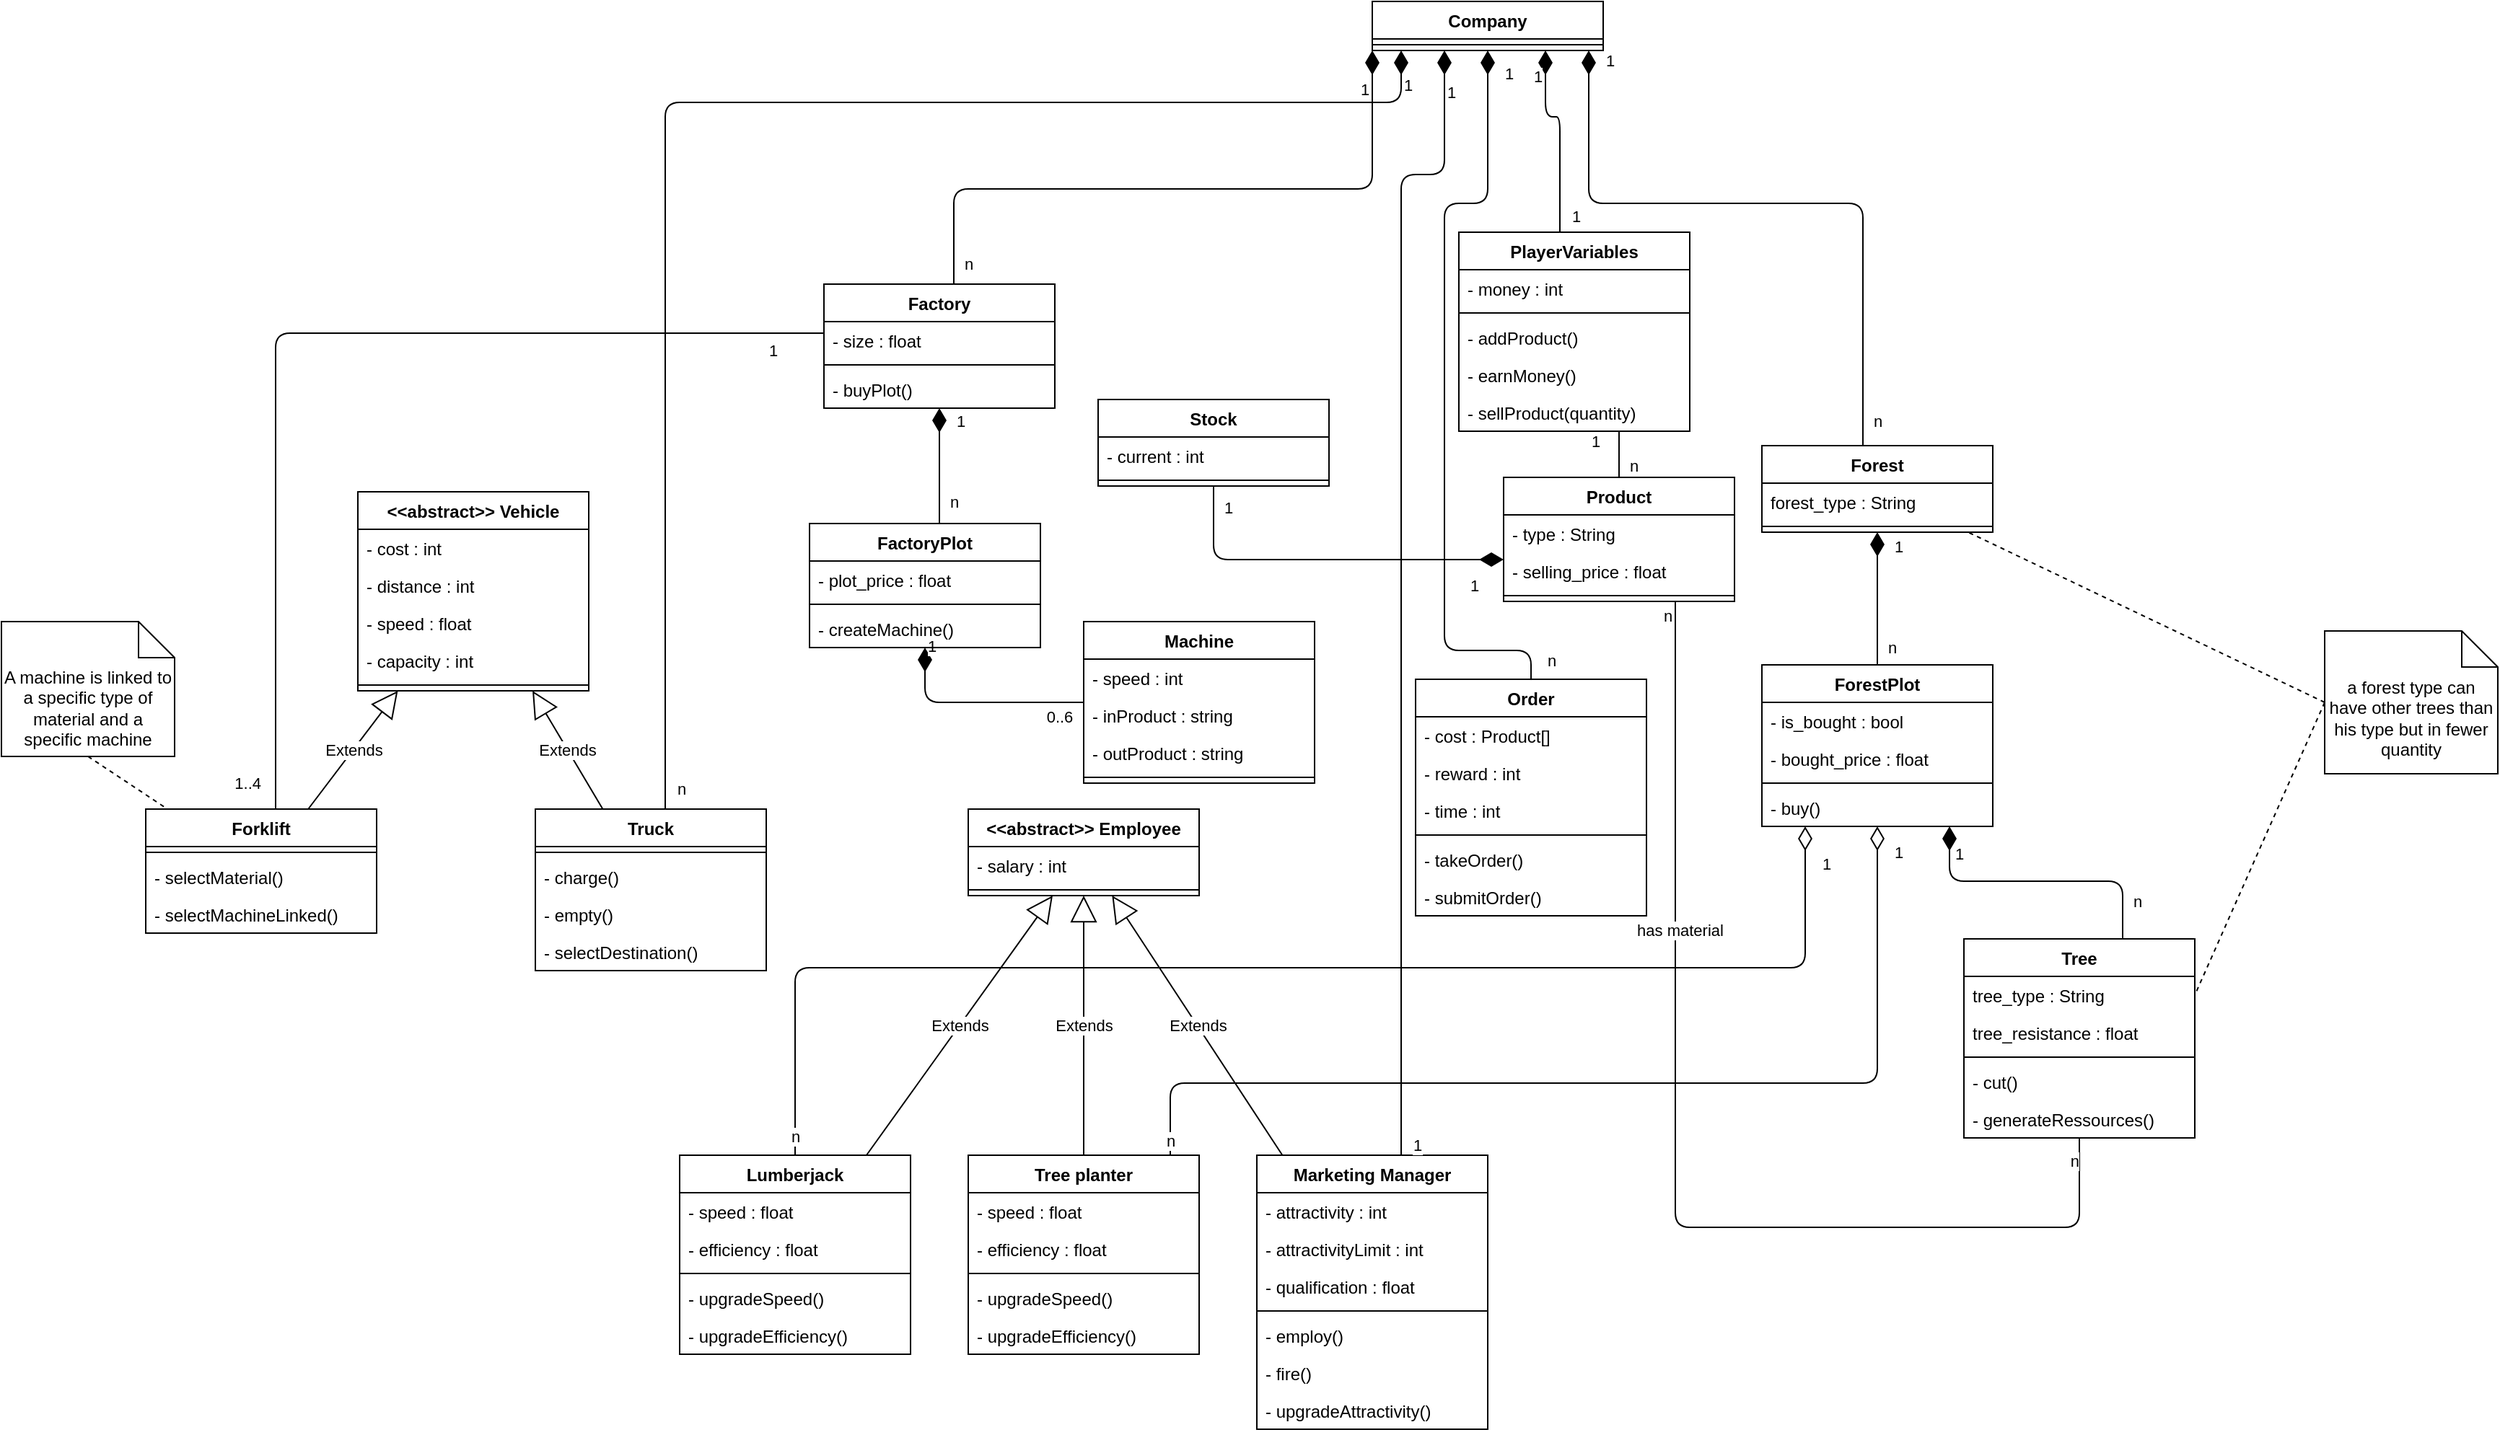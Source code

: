 <mxfile>
    <diagram id="qKsAQH1UCwF99p8BUbzO" name="MDC">
        <mxGraphModel dx="814" dy="429" grid="1" gridSize="10" guides="1" tooltips="1" connect="1" arrows="1" fold="1" page="1" pageScale="1" pageWidth="827" pageHeight="1169" math="0" shadow="0">
            <root>
                <mxCell id="0"/>
                <mxCell id="1" parent="0"/>
                <mxCell id="2" value="Forest" style="swimlane;fontStyle=1;align=center;verticalAlign=top;childLayout=stackLayout;horizontal=1;startSize=26;horizontalStack=0;resizeParent=1;resizeParentMax=0;resizeLast=0;collapsible=1;marginBottom=0;" parent="1" vertex="1">
                    <mxGeometry x="1420" y="1198" width="160" height="60" as="geometry"/>
                </mxCell>
                <mxCell id="3" value="forest_type : String" style="text;strokeColor=none;fillColor=none;align=left;verticalAlign=top;spacingLeft=4;spacingRight=4;overflow=hidden;rotatable=0;points=[[0,0.5],[1,0.5]];portConstraint=eastwest;" parent="2" vertex="1">
                    <mxGeometry y="26" width="160" height="26" as="geometry"/>
                </mxCell>
                <mxCell id="4" value="" style="line;strokeWidth=1;fillColor=none;align=left;verticalAlign=middle;spacingTop=-1;spacingLeft=3;spacingRight=3;rotatable=0;labelPosition=right;points=[];portConstraint=eastwest;" parent="2" vertex="1">
                    <mxGeometry y="52" width="160" height="8" as="geometry"/>
                </mxCell>
                <mxCell id="6" value="PlayerVariables" style="swimlane;fontStyle=1;align=center;verticalAlign=top;childLayout=stackLayout;horizontal=1;startSize=26;horizontalStack=0;resizeParent=1;resizeParentMax=0;resizeLast=0;collapsible=1;marginBottom=0;" parent="1" vertex="1">
                    <mxGeometry x="1210" y="1050" width="160" height="138" as="geometry"/>
                </mxCell>
                <mxCell id="7" value="- money : int" style="text;strokeColor=none;fillColor=none;align=left;verticalAlign=top;spacingLeft=4;spacingRight=4;overflow=hidden;rotatable=0;points=[[0,0.5],[1,0.5]];portConstraint=eastwest;" parent="6" vertex="1">
                    <mxGeometry y="26" width="160" height="26" as="geometry"/>
                </mxCell>
                <mxCell id="8" value="" style="line;strokeWidth=1;fillColor=none;align=left;verticalAlign=middle;spacingTop=-1;spacingLeft=3;spacingRight=3;rotatable=0;labelPosition=right;points=[];portConstraint=eastwest;" parent="6" vertex="1">
                    <mxGeometry y="52" width="160" height="8" as="geometry"/>
                </mxCell>
                <mxCell id="124" value="- addProduct()" style="text;strokeColor=none;fillColor=none;align=left;verticalAlign=top;spacingLeft=4;spacingRight=4;overflow=hidden;rotatable=0;points=[[0,0.5],[1,0.5]];portConstraint=eastwest;" vertex="1" parent="6">
                    <mxGeometry y="60" width="160" height="26" as="geometry"/>
                </mxCell>
                <mxCell id="125" value="- earnMoney()" style="text;strokeColor=none;fillColor=none;align=left;verticalAlign=top;spacingLeft=4;spacingRight=4;overflow=hidden;rotatable=0;points=[[0,0.5],[1,0.5]];portConstraint=eastwest;" vertex="1" parent="6">
                    <mxGeometry y="86" width="160" height="26" as="geometry"/>
                </mxCell>
                <mxCell id="123" value="- sellProduct(quantity)" style="text;strokeColor=none;fillColor=none;align=left;verticalAlign=top;spacingLeft=4;spacingRight=4;overflow=hidden;rotatable=0;points=[[0,0.5],[1,0.5]];portConstraint=eastwest;" vertex="1" parent="6">
                    <mxGeometry y="112" width="160" height="26" as="geometry"/>
                </mxCell>
                <mxCell id="10" value="Tree planter" style="swimlane;fontStyle=1;align=center;verticalAlign=top;childLayout=stackLayout;horizontal=1;startSize=26;horizontalStack=0;resizeParent=1;resizeParentMax=0;resizeLast=0;collapsible=1;marginBottom=0;" parent="1" vertex="1">
                    <mxGeometry x="870" y="1690" width="160" height="138" as="geometry"/>
                </mxCell>
                <mxCell id="11" value="- speed : float" style="text;strokeColor=none;fillColor=none;align=left;verticalAlign=top;spacingLeft=4;spacingRight=4;overflow=hidden;rotatable=0;points=[[0,0.5],[1,0.5]];portConstraint=eastwest;" parent="10" vertex="1">
                    <mxGeometry y="26" width="160" height="26" as="geometry"/>
                </mxCell>
                <mxCell id="fu08tc9eXyLzLuiapAdZ-94" value="- efficiency : float" style="text;strokeColor=none;fillColor=none;align=left;verticalAlign=top;spacingLeft=4;spacingRight=4;overflow=hidden;rotatable=0;points=[[0,0.5],[1,0.5]];portConstraint=eastwest;" parent="10" vertex="1">
                    <mxGeometry y="52" width="160" height="26" as="geometry"/>
                </mxCell>
                <mxCell id="12" value="" style="line;strokeWidth=1;fillColor=none;align=left;verticalAlign=middle;spacingTop=-1;spacingLeft=3;spacingRight=3;rotatable=0;labelPosition=right;points=[];portConstraint=eastwest;" parent="10" vertex="1">
                    <mxGeometry y="78" width="160" height="8" as="geometry"/>
                </mxCell>
                <mxCell id="105" value="- upgradeSpeed()" style="text;strokeColor=none;fillColor=none;align=left;verticalAlign=top;spacingLeft=4;spacingRight=4;overflow=hidden;rotatable=0;points=[[0,0.5],[1,0.5]];portConstraint=eastwest;" vertex="1" parent="10">
                    <mxGeometry y="86" width="160" height="26" as="geometry"/>
                </mxCell>
                <mxCell id="107" value="- upgradeEfficiency()" style="text;strokeColor=none;fillColor=none;align=left;verticalAlign=top;spacingLeft=4;spacingRight=4;overflow=hidden;rotatable=0;points=[[0,0.5],[1,0.5]];portConstraint=eastwest;" vertex="1" parent="10">
                    <mxGeometry y="112" width="160" height="26" as="geometry"/>
                </mxCell>
                <mxCell id="14" value="Lumberjack" style="swimlane;fontStyle=1;align=center;verticalAlign=top;childLayout=stackLayout;horizontal=1;startSize=26;horizontalStack=0;resizeParent=1;resizeParentMax=0;resizeLast=0;collapsible=1;marginBottom=0;" parent="1" vertex="1">
                    <mxGeometry x="670" y="1690" width="160" height="138" as="geometry"/>
                </mxCell>
                <mxCell id="15" value="- speed : float" style="text;strokeColor=none;fillColor=none;align=left;verticalAlign=top;spacingLeft=4;spacingRight=4;overflow=hidden;rotatable=0;points=[[0,0.5],[1,0.5]];portConstraint=eastwest;" parent="14" vertex="1">
                    <mxGeometry y="26" width="160" height="26" as="geometry"/>
                </mxCell>
                <mxCell id="81" value="- efficiency : float" style="text;strokeColor=none;fillColor=none;align=left;verticalAlign=top;spacingLeft=4;spacingRight=4;overflow=hidden;rotatable=0;points=[[0,0.5],[1,0.5]];portConstraint=eastwest;" parent="14" vertex="1">
                    <mxGeometry y="52" width="160" height="26" as="geometry"/>
                </mxCell>
                <mxCell id="16" value="" style="line;strokeWidth=1;fillColor=none;align=left;verticalAlign=middle;spacingTop=-1;spacingLeft=3;spacingRight=3;rotatable=0;labelPosition=right;points=[];portConstraint=eastwest;" parent="14" vertex="1">
                    <mxGeometry y="78" width="160" height="8" as="geometry"/>
                </mxCell>
                <mxCell id="108" value="- upgradeSpeed()" style="text;strokeColor=none;fillColor=none;align=left;verticalAlign=top;spacingLeft=4;spacingRight=4;overflow=hidden;rotatable=0;points=[[0,0.5],[1,0.5]];portConstraint=eastwest;" vertex="1" parent="14">
                    <mxGeometry y="86" width="160" height="26" as="geometry"/>
                </mxCell>
                <mxCell id="109" value="- upgradeEfficiency()" style="text;strokeColor=none;fillColor=none;align=left;verticalAlign=top;spacingLeft=4;spacingRight=4;overflow=hidden;rotatable=0;points=[[0,0.5],[1,0.5]];portConstraint=eastwest;" vertex="1" parent="14">
                    <mxGeometry y="112" width="160" height="26" as="geometry"/>
                </mxCell>
                <mxCell id="22" value="&lt;&lt;abstract&gt;&gt; Employee" style="swimlane;fontStyle=1;align=center;verticalAlign=top;childLayout=stackLayout;horizontal=1;startSize=26;horizontalStack=0;resizeParent=1;resizeParentMax=0;resizeLast=0;collapsible=1;marginBottom=0;" parent="1" vertex="1">
                    <mxGeometry x="870" y="1450" width="160" height="60" as="geometry"/>
                </mxCell>
                <mxCell id="23" value="- salary : int" style="text;strokeColor=none;fillColor=none;align=left;verticalAlign=top;spacingLeft=4;spacingRight=4;overflow=hidden;rotatable=0;points=[[0,0.5],[1,0.5]];portConstraint=eastwest;" parent="22" vertex="1">
                    <mxGeometry y="26" width="160" height="26" as="geometry"/>
                </mxCell>
                <mxCell id="24" value="" style="line;strokeWidth=1;fillColor=none;align=left;verticalAlign=middle;spacingTop=-1;spacingLeft=3;spacingRight=3;rotatable=0;labelPosition=right;points=[];portConstraint=eastwest;" parent="22" vertex="1">
                    <mxGeometry y="52" width="160" height="8" as="geometry"/>
                </mxCell>
                <mxCell id="30" value="Extends" style="endArrow=block;endSize=16;endFill=0;html=1;" parent="1" source="14" target="22" edge="1">
                    <mxGeometry width="160" relative="1" as="geometry">
                        <mxPoint x="950" y="1340" as="sourcePoint"/>
                        <mxPoint x="1110" y="1340" as="targetPoint"/>
                    </mxGeometry>
                </mxCell>
                <mxCell id="31" value="Extends" style="endArrow=block;endSize=16;endFill=0;html=1;" parent="1" source="10" target="22" edge="1">
                    <mxGeometry width="160" relative="1" as="geometry">
                        <mxPoint x="1160" y="1330" as="sourcePoint"/>
                        <mxPoint x="1320" y="1330" as="targetPoint"/>
                    </mxGeometry>
                </mxCell>
                <mxCell id="32" value="Marketing Manager" style="swimlane;fontStyle=1;align=center;verticalAlign=top;childLayout=stackLayout;horizontal=1;startSize=26;horizontalStack=0;resizeParent=1;resizeParentMax=0;resizeLast=0;collapsible=1;marginBottom=0;" parent="1" vertex="1">
                    <mxGeometry x="1070" y="1690" width="160" height="190" as="geometry"/>
                </mxCell>
                <mxCell id="33" value="- attractivity : int" style="text;strokeColor=none;fillColor=none;align=left;verticalAlign=top;spacingLeft=4;spacingRight=4;overflow=hidden;rotatable=0;points=[[0,0.5],[1,0.5]];portConstraint=eastwest;" parent="32" vertex="1">
                    <mxGeometry y="26" width="160" height="26" as="geometry"/>
                </mxCell>
                <mxCell id="103" value="- attractivityLimit : int" style="text;strokeColor=none;fillColor=none;align=left;verticalAlign=top;spacingLeft=4;spacingRight=4;overflow=hidden;rotatable=0;points=[[0,0.5],[1,0.5]];portConstraint=eastwest;" vertex="1" parent="32">
                    <mxGeometry y="52" width="160" height="26" as="geometry"/>
                </mxCell>
                <mxCell id="76" value="- qualification : float" style="text;strokeColor=none;fillColor=none;align=left;verticalAlign=top;spacingLeft=4;spacingRight=4;overflow=hidden;rotatable=0;points=[[0,0.5],[1,0.5]];portConstraint=eastwest;" parent="32" vertex="1">
                    <mxGeometry y="78" width="160" height="26" as="geometry"/>
                </mxCell>
                <mxCell id="34" value="" style="line;strokeWidth=1;fillColor=none;align=left;verticalAlign=middle;spacingTop=-1;spacingLeft=3;spacingRight=3;rotatable=0;labelPosition=right;points=[];portConstraint=eastwest;" parent="32" vertex="1">
                    <mxGeometry y="104" width="160" height="8" as="geometry"/>
                </mxCell>
                <mxCell id="100" value="- employ()" style="text;strokeColor=none;fillColor=none;align=left;verticalAlign=top;spacingLeft=4;spacingRight=4;overflow=hidden;rotatable=0;points=[[0,0.5],[1,0.5]];portConstraint=eastwest;" vertex="1" parent="32">
                    <mxGeometry y="112" width="160" height="26" as="geometry"/>
                </mxCell>
                <mxCell id="101" value="- fire()" style="text;strokeColor=none;fillColor=none;align=left;verticalAlign=top;spacingLeft=4;spacingRight=4;overflow=hidden;rotatable=0;points=[[0,0.5],[1,0.5]];portConstraint=eastwest;" vertex="1" parent="32">
                    <mxGeometry y="138" width="160" height="26" as="geometry"/>
                </mxCell>
                <mxCell id="102" value="- upgradeAttractivity()" style="text;strokeColor=none;fillColor=none;align=left;verticalAlign=top;spacingLeft=4;spacingRight=4;overflow=hidden;rotatable=0;points=[[0,0.5],[1,0.5]];portConstraint=eastwest;" vertex="1" parent="32">
                    <mxGeometry y="164" width="160" height="26" as="geometry"/>
                </mxCell>
                <mxCell id="37" value="Extends" style="endArrow=block;endSize=16;endFill=0;html=1;" parent="1" source="32" target="22" edge="1">
                    <mxGeometry width="160" relative="1" as="geometry">
                        <mxPoint x="1310" y="1240" as="sourcePoint"/>
                        <mxPoint x="1470" y="1240" as="targetPoint"/>
                    </mxGeometry>
                </mxCell>
                <mxCell id="38" value="Machine" style="swimlane;fontStyle=1;align=center;verticalAlign=top;childLayout=stackLayout;horizontal=1;startSize=26;horizontalStack=0;resizeParent=1;resizeParentMax=0;resizeLast=0;collapsible=1;marginBottom=0;" parent="1" vertex="1">
                    <mxGeometry x="950" y="1320" width="160" height="112" as="geometry"/>
                </mxCell>
                <mxCell id="39" value="- speed : int" style="text;strokeColor=none;fillColor=none;align=left;verticalAlign=top;spacingLeft=4;spacingRight=4;overflow=hidden;rotatable=0;points=[[0,0.5],[1,0.5]];portConstraint=eastwest;" parent="38" vertex="1">
                    <mxGeometry y="26" width="160" height="26" as="geometry"/>
                </mxCell>
                <mxCell id="84" value="- inProduct : string" style="text;strokeColor=none;fillColor=none;align=left;verticalAlign=top;spacingLeft=4;spacingRight=4;overflow=hidden;rotatable=0;points=[[0,0.5],[1,0.5]];portConstraint=eastwest;" parent="38" vertex="1">
                    <mxGeometry y="52" width="160" height="26" as="geometry"/>
                </mxCell>
                <mxCell id="eaCAnNoD9L3ZUT_ZaItO-94" value="- outProduct : string" style="text;strokeColor=none;fillColor=none;align=left;verticalAlign=top;spacingLeft=4;spacingRight=4;overflow=hidden;rotatable=0;points=[[0,0.5],[1,0.5]];portConstraint=eastwest;" parent="38" vertex="1">
                    <mxGeometry y="78" width="160" height="26" as="geometry"/>
                </mxCell>
                <mxCell id="40" value="" style="line;strokeWidth=1;fillColor=none;align=left;verticalAlign=middle;spacingTop=-1;spacingLeft=3;spacingRight=3;rotatable=0;labelPosition=right;points=[];portConstraint=eastwest;" parent="38" vertex="1">
                    <mxGeometry y="104" width="160" height="8" as="geometry"/>
                </mxCell>
                <mxCell id="47" value="&lt;&lt;abstract&gt;&gt; Vehicle&#10;" style="swimlane;fontStyle=1;align=center;verticalAlign=top;childLayout=stackLayout;horizontal=1;startSize=26;horizontalStack=0;resizeParent=1;resizeParentMax=0;resizeLast=0;collapsible=1;marginBottom=0;" parent="1" vertex="1">
                    <mxGeometry x="447" y="1230" width="160" height="138" as="geometry"/>
                </mxCell>
                <mxCell id="48" value="- cost : int" style="text;strokeColor=none;fillColor=none;align=left;verticalAlign=top;spacingLeft=4;spacingRight=4;overflow=hidden;rotatable=0;points=[[0,0.5],[1,0.5]];portConstraint=eastwest;" parent="47" vertex="1">
                    <mxGeometry y="26" width="160" height="26" as="geometry"/>
                </mxCell>
                <mxCell id="74" value="- distance : int" style="text;strokeColor=none;fillColor=none;align=left;verticalAlign=top;spacingLeft=4;spacingRight=4;overflow=hidden;rotatable=0;points=[[0,0.5],[1,0.5]];portConstraint=eastwest;" parent="47" vertex="1">
                    <mxGeometry y="52" width="160" height="26" as="geometry"/>
                </mxCell>
                <mxCell id="75" value="- speed : float" style="text;strokeColor=none;fillColor=none;align=left;verticalAlign=top;spacingLeft=4;spacingRight=4;overflow=hidden;rotatable=0;points=[[0,0.5],[1,0.5]];portConstraint=eastwest;" parent="47" vertex="1">
                    <mxGeometry y="78" width="160" height="26" as="geometry"/>
                </mxCell>
                <mxCell id="82" value="- capacity : int" style="text;strokeColor=none;fillColor=none;align=left;verticalAlign=top;spacingLeft=4;spacingRight=4;overflow=hidden;rotatable=0;points=[[0,0.5],[1,0.5]];portConstraint=eastwest;" parent="47" vertex="1">
                    <mxGeometry y="104" width="160" height="26" as="geometry"/>
                </mxCell>
                <mxCell id="49" value="" style="line;strokeWidth=1;fillColor=none;align=left;verticalAlign=middle;spacingTop=-1;spacingLeft=3;spacingRight=3;rotatable=0;labelPosition=right;points=[];portConstraint=eastwest;" parent="47" vertex="1">
                    <mxGeometry y="130" width="160" height="8" as="geometry"/>
                </mxCell>
                <mxCell id="51" value="Stock" style="swimlane;fontStyle=1;align=center;verticalAlign=top;childLayout=stackLayout;horizontal=1;startSize=26;horizontalStack=0;resizeParent=1;resizeParentMax=0;resizeLast=0;collapsible=1;marginBottom=0;" parent="1" vertex="1">
                    <mxGeometry x="960" y="1166" width="160" height="60" as="geometry"/>
                </mxCell>
                <mxCell id="88" value="- current : int" style="text;strokeColor=none;fillColor=none;align=left;verticalAlign=top;spacingLeft=4;spacingRight=4;overflow=hidden;rotatable=0;points=[[0,0.5],[1,0.5]];portConstraint=eastwest;" parent="51" vertex="1">
                    <mxGeometry y="26" width="160" height="26" as="geometry"/>
                </mxCell>
                <mxCell id="53" value="" style="line;strokeWidth=1;fillColor=none;align=left;verticalAlign=middle;spacingTop=-1;spacingLeft=3;spacingRight=3;rotatable=0;labelPosition=right;points=[];portConstraint=eastwest;" parent="51" vertex="1">
                    <mxGeometry y="52" width="160" height="8" as="geometry"/>
                </mxCell>
                <mxCell id="64" value="Extends" style="edgeStyle=none;html=1;endArrow=block;endFill=0;endSize=16;" parent="1" source="55" target="47" edge="1">
                    <mxGeometry relative="1" as="geometry">
                        <mxPoint x="562.04" y="1394.988" as="targetPoint"/>
                    </mxGeometry>
                </mxCell>
                <mxCell id="55" value="Truck" style="swimlane;fontStyle=1;align=center;verticalAlign=top;childLayout=stackLayout;horizontal=1;startSize=26;horizontalStack=0;resizeParent=1;resizeParentMax=0;resizeLast=0;collapsible=1;marginBottom=0;" parent="1" vertex="1">
                    <mxGeometry x="570" y="1450" width="160" height="112" as="geometry"/>
                </mxCell>
                <mxCell id="57" value="" style="line;strokeWidth=1;fillColor=none;align=left;verticalAlign=middle;spacingTop=-1;spacingLeft=3;spacingRight=3;rotatable=0;labelPosition=right;points=[];portConstraint=eastwest;" parent="55" vertex="1">
                    <mxGeometry y="26" width="160" height="8" as="geometry"/>
                </mxCell>
                <mxCell id="110" value="- charge()" style="text;strokeColor=none;fillColor=none;align=left;verticalAlign=top;spacingLeft=4;spacingRight=4;overflow=hidden;rotatable=0;points=[[0,0.5],[1,0.5]];portConstraint=eastwest;" vertex="1" parent="55">
                    <mxGeometry y="34" width="160" height="26" as="geometry"/>
                </mxCell>
                <mxCell id="111" value="- empty()" style="text;strokeColor=none;fillColor=none;align=left;verticalAlign=top;spacingLeft=4;spacingRight=4;overflow=hidden;rotatable=0;points=[[0,0.5],[1,0.5]];portConstraint=eastwest;" vertex="1" parent="55">
                    <mxGeometry y="60" width="160" height="26" as="geometry"/>
                </mxCell>
                <mxCell id="112" value="- selectDestination()" style="text;strokeColor=none;fillColor=none;align=left;verticalAlign=top;spacingLeft=4;spacingRight=4;overflow=hidden;rotatable=0;points=[[0,0.5],[1,0.5]];portConstraint=eastwest;" vertex="1" parent="55">
                    <mxGeometry y="86" width="160" height="26" as="geometry"/>
                </mxCell>
                <mxCell id="63" value="Extends" style="edgeStyle=none;html=1;endArrow=block;endFill=0;endSize=16;" parent="1" source="59" target="47" edge="1">
                    <mxGeometry relative="1" as="geometry">
                        <mxPoint x="490.04" y="1396.002" as="targetPoint"/>
                    </mxGeometry>
                </mxCell>
                <mxCell id="59" value="Forklift" style="swimlane;fontStyle=1;align=center;verticalAlign=top;childLayout=stackLayout;horizontal=1;startSize=26;horizontalStack=0;resizeParent=1;resizeParentMax=0;resizeLast=0;collapsible=1;marginBottom=0;" parent="1" vertex="1">
                    <mxGeometry x="300" y="1450" width="160" height="86" as="geometry"/>
                </mxCell>
                <mxCell id="61" value="" style="line;strokeWidth=1;fillColor=none;align=left;verticalAlign=middle;spacingTop=-1;spacingLeft=3;spacingRight=3;rotatable=0;labelPosition=right;points=[];portConstraint=eastwest;" parent="59" vertex="1">
                    <mxGeometry y="26" width="160" height="8" as="geometry"/>
                </mxCell>
                <mxCell id="113" value="- selectMaterial()" style="text;strokeColor=none;fillColor=none;align=left;verticalAlign=top;spacingLeft=4;spacingRight=4;overflow=hidden;rotatable=0;points=[[0,0.5],[1,0.5]];portConstraint=eastwest;" vertex="1" parent="59">
                    <mxGeometry y="34" width="160" height="26" as="geometry"/>
                </mxCell>
                <mxCell id="114" value="- selectMachineLinked()" style="text;strokeColor=none;fillColor=none;align=left;verticalAlign=top;spacingLeft=4;spacingRight=4;overflow=hidden;rotatable=0;points=[[0,0.5],[1,0.5]];portConstraint=eastwest;" vertex="1" parent="59">
                    <mxGeometry y="60" width="160" height="26" as="geometry"/>
                </mxCell>
                <mxCell id="65" value="Product" style="swimlane;fontStyle=1;align=center;verticalAlign=top;childLayout=stackLayout;horizontal=1;startSize=26;horizontalStack=0;resizeParent=1;resizeParentMax=0;resizeLast=0;collapsible=1;marginBottom=0;" parent="1" vertex="1">
                    <mxGeometry x="1241" y="1220" width="160" height="86" as="geometry"/>
                </mxCell>
                <mxCell id="66" value="- type : String" style="text;strokeColor=none;fillColor=none;align=left;verticalAlign=top;spacingLeft=4;spacingRight=4;overflow=hidden;rotatable=0;points=[[0,0.5],[1,0.5]];portConstraint=eastwest;" parent="65" vertex="1">
                    <mxGeometry y="26" width="160" height="26" as="geometry"/>
                </mxCell>
                <mxCell id="MnW1drmS-Trf63gRLVoA-116" value="- selling_price : float" style="text;strokeColor=none;fillColor=none;align=left;verticalAlign=top;spacingLeft=4;spacingRight=4;overflow=hidden;rotatable=0;points=[[0,0.5],[1,0.5]];portConstraint=eastwest;" parent="65" vertex="1">
                    <mxGeometry y="52" width="160" height="26" as="geometry"/>
                </mxCell>
                <mxCell id="67" value="" style="line;strokeWidth=1;fillColor=none;align=left;verticalAlign=middle;spacingTop=-1;spacingLeft=3;spacingRight=3;rotatable=0;labelPosition=right;points=[];portConstraint=eastwest;" parent="65" vertex="1">
                    <mxGeometry y="78" width="160" height="8" as="geometry"/>
                </mxCell>
                <mxCell id="69" value="Order" style="swimlane;fontStyle=1;align=center;verticalAlign=top;childLayout=stackLayout;horizontal=1;startSize=26;horizontalStack=0;resizeParent=1;resizeParentMax=0;resizeLast=0;collapsible=1;marginBottom=0;" parent="1" vertex="1">
                    <mxGeometry x="1180" y="1360" width="160" height="164" as="geometry"/>
                </mxCell>
                <mxCell id="70" value="- cost : Product[]" style="text;strokeColor=none;fillColor=none;align=left;verticalAlign=top;spacingLeft=4;spacingRight=4;overflow=hidden;rotatable=0;points=[[0,0.5],[1,0.5]];portConstraint=eastwest;" parent="69" vertex="1">
                    <mxGeometry y="26" width="160" height="26" as="geometry"/>
                </mxCell>
                <mxCell id="85" value="- reward : int" style="text;strokeColor=none;fillColor=none;align=left;verticalAlign=top;spacingLeft=4;spacingRight=4;overflow=hidden;rotatable=0;points=[[0,0.5],[1,0.5]];portConstraint=eastwest;" parent="69" vertex="1">
                    <mxGeometry y="52" width="160" height="26" as="geometry"/>
                </mxCell>
                <mxCell id="86" value="- time : int" style="text;strokeColor=none;fillColor=none;align=left;verticalAlign=top;spacingLeft=4;spacingRight=4;overflow=hidden;rotatable=0;points=[[0,0.5],[1,0.5]];portConstraint=eastwest;" parent="69" vertex="1">
                    <mxGeometry y="78" width="160" height="26" as="geometry"/>
                </mxCell>
                <mxCell id="71" value="" style="line;strokeWidth=1;fillColor=none;align=left;verticalAlign=middle;spacingTop=-1;spacingLeft=3;spacingRight=3;rotatable=0;labelPosition=right;points=[];portConstraint=eastwest;" parent="69" vertex="1">
                    <mxGeometry y="104" width="160" height="8" as="geometry"/>
                </mxCell>
                <mxCell id="117" value="- takeOrder()" style="text;strokeColor=none;fillColor=none;align=left;verticalAlign=top;spacingLeft=4;spacingRight=4;overflow=hidden;rotatable=0;points=[[0,0.5],[1,0.5]];portConstraint=eastwest;" vertex="1" parent="69">
                    <mxGeometry y="112" width="160" height="26" as="geometry"/>
                </mxCell>
                <mxCell id="118" value="- submitOrder()" style="text;strokeColor=none;fillColor=none;align=left;verticalAlign=top;spacingLeft=4;spacingRight=4;overflow=hidden;rotatable=0;points=[[0,0.5],[1,0.5]];portConstraint=eastwest;" vertex="1" parent="69">
                    <mxGeometry y="138" width="160" height="26" as="geometry"/>
                </mxCell>
                <mxCell id="hCrCHsUUuupwCKaE4sp0-93" value="Company" style="swimlane;fontStyle=1;align=center;verticalAlign=top;childLayout=stackLayout;horizontal=1;startSize=26;horizontalStack=0;resizeParent=1;resizeParentMax=0;resizeLast=0;collapsible=1;marginBottom=0;" parent="1" vertex="1">
                    <mxGeometry x="1150" y="890" width="160" height="34" as="geometry"/>
                </mxCell>
                <mxCell id="hCrCHsUUuupwCKaE4sp0-95" value="" style="line;strokeWidth=1;fillColor=none;align=left;verticalAlign=middle;spacingTop=-1;spacingLeft=3;spacingRight=3;rotatable=0;labelPosition=right;points=[];portConstraint=eastwest;" parent="hCrCHsUUuupwCKaE4sp0-93" vertex="1">
                    <mxGeometry y="26" width="160" height="8" as="geometry"/>
                </mxCell>
                <mxCell id="hCrCHsUUuupwCKaE4sp0-192" value="Tree" style="swimlane;fontStyle=1;align=center;verticalAlign=top;childLayout=stackLayout;horizontal=1;startSize=26;horizontalStack=0;resizeParent=1;resizeParentMax=0;resizeLast=0;collapsible=1;marginBottom=0;" parent="1" vertex="1">
                    <mxGeometry x="1560" y="1540" width="160" height="138" as="geometry"/>
                </mxCell>
                <mxCell id="hCrCHsUUuupwCKaE4sp0-193" value="tree_type : String" style="text;strokeColor=none;fillColor=none;align=left;verticalAlign=top;spacingLeft=4;spacingRight=4;overflow=hidden;rotatable=0;points=[[0,0.5],[1,0.5]];portConstraint=eastwest;" parent="hCrCHsUUuupwCKaE4sp0-192" vertex="1">
                    <mxGeometry y="26" width="160" height="26" as="geometry"/>
                </mxCell>
                <mxCell id="MnW1drmS-Trf63gRLVoA-121" value="tree_resistance : float" style="text;strokeColor=none;fillColor=none;align=left;verticalAlign=top;spacingLeft=4;spacingRight=4;overflow=hidden;rotatable=0;points=[[0,0.5],[1,0.5]];portConstraint=eastwest;" parent="hCrCHsUUuupwCKaE4sp0-192" vertex="1">
                    <mxGeometry y="52" width="160" height="26" as="geometry"/>
                </mxCell>
                <mxCell id="hCrCHsUUuupwCKaE4sp0-194" value="" style="line;strokeWidth=1;fillColor=none;align=left;verticalAlign=middle;spacingTop=-1;spacingLeft=3;spacingRight=3;rotatable=0;labelPosition=right;points=[];portConstraint=eastwest;" parent="hCrCHsUUuupwCKaE4sp0-192" vertex="1">
                    <mxGeometry y="78" width="160" height="8" as="geometry"/>
                </mxCell>
                <mxCell id="120" value="- cut()" style="text;strokeColor=none;fillColor=none;align=left;verticalAlign=top;spacingLeft=4;spacingRight=4;overflow=hidden;rotatable=0;points=[[0,0.5],[1,0.5]];portConstraint=eastwest;" vertex="1" parent="hCrCHsUUuupwCKaE4sp0-192">
                    <mxGeometry y="86" width="160" height="26" as="geometry"/>
                </mxCell>
                <mxCell id="121" value="- generateRessources()" style="text;strokeColor=none;fillColor=none;align=left;verticalAlign=top;spacingLeft=4;spacingRight=4;overflow=hidden;rotatable=0;points=[[0,0.5],[1,0.5]];portConstraint=eastwest;" vertex="1" parent="hCrCHsUUuupwCKaE4sp0-192">
                    <mxGeometry y="112" width="160" height="26" as="geometry"/>
                </mxCell>
                <mxCell id="hCrCHsUUuupwCKaE4sp0-216" value="1" style="endArrow=none;html=1;endSize=12;startArrow=diamondThin;startSize=14;startFill=1;edgeStyle=orthogonalEdgeStyle;align=left;verticalAlign=bottom;endFill=0;" parent="1" source="hCrCHsUUuupwCKaE4sp0-93" target="2" edge="1">
                    <mxGeometry x="-0.932" y="10" relative="1" as="geometry">
                        <mxPoint x="1399.8" y="1020" as="sourcePoint"/>
                        <mxPoint x="1399.8" y="1094" as="targetPoint"/>
                        <mxPoint as="offset"/>
                        <Array as="points">
                            <mxPoint x="1300" y="1030"/>
                            <mxPoint x="1490" y="1030"/>
                        </Array>
                    </mxGeometry>
                </mxCell>
                <mxCell id="hCrCHsUUuupwCKaE4sp0-217" value="n" style="edgeLabel;html=1;align=center;verticalAlign=middle;resizable=0;points=[];" parent="hCrCHsUUuupwCKaE4sp0-216" connectable="0" vertex="1">
                    <mxGeometry x="0.739" relative="1" as="geometry">
                        <mxPoint x="10" y="43" as="offset"/>
                    </mxGeometry>
                </mxCell>
                <mxCell id="hCrCHsUUuupwCKaE4sp0-218" value="1" style="endArrow=none;html=1;endSize=12;startArrow=diamondThin;startSize=14;startFill=1;edgeStyle=orthogonalEdgeStyle;align=left;verticalAlign=bottom;endFill=0;" parent="1" source="fu08tc9eXyLzLuiapAdZ-95" target="hCrCHsUUuupwCKaE4sp0-192" edge="1">
                    <mxGeometry x="-0.6" y="10" relative="1" as="geometry">
                        <mxPoint x="1640" y="1301" as="sourcePoint"/>
                        <mxPoint x="1640" y="1375" as="targetPoint"/>
                        <mxPoint as="offset"/>
                        <Array as="points">
                            <mxPoint x="1550" y="1429"/>
                            <mxPoint x="1550" y="1500"/>
                            <mxPoint x="1670" y="1500"/>
                        </Array>
                    </mxGeometry>
                </mxCell>
                <mxCell id="hCrCHsUUuupwCKaE4sp0-219" value="n" style="edgeLabel;html=1;align=center;verticalAlign=middle;resizable=0;points=[];" parent="hCrCHsUUuupwCKaE4sp0-218" connectable="0" vertex="1">
                    <mxGeometry x="0.739" relative="1" as="geometry">
                        <mxPoint x="10" as="offset"/>
                    </mxGeometry>
                </mxCell>
                <mxCell id="MnW1drmS-Trf63gRLVoA-94" value="1" style="endArrow=none;html=1;endSize=12;startArrow=diamondThin;startSize=14;startFill=1;edgeStyle=orthogonalEdgeStyle;align=left;verticalAlign=bottom;endFill=0;entryX=0.5;entryY=0;entryDx=0;entryDy=0;" parent="1" source="hCrCHsUUuupwCKaE4sp0-93" target="69" edge="1">
                    <mxGeometry x="-0.905" y="10" relative="1" as="geometry">
                        <mxPoint x="1300.059" y="986.0" as="sourcePoint"/>
                        <mxPoint x="1500.059" y="1208" as="targetPoint"/>
                        <mxPoint as="offset"/>
                        <Array as="points">
                            <mxPoint x="1230" y="1030"/>
                            <mxPoint x="1200" y="1030"/>
                            <mxPoint x="1200" y="1340"/>
                            <mxPoint x="1260" y="1340"/>
                        </Array>
                    </mxGeometry>
                </mxCell>
                <mxCell id="MnW1drmS-Trf63gRLVoA-95" value="n" style="edgeLabel;html=1;align=center;verticalAlign=middle;resizable=0;points=[];" parent="MnW1drmS-Trf63gRLVoA-94" vertex="1" connectable="0">
                    <mxGeometry x="0.739" relative="1" as="geometry">
                        <mxPoint x="62" y="7" as="offset"/>
                    </mxGeometry>
                </mxCell>
                <mxCell id="MnW1drmS-Trf63gRLVoA-97" value="1" style="endArrow=none;html=1;endSize=12;startArrow=diamondThin;startSize=14;startFill=1;edgeStyle=orthogonalEdgeStyle;align=left;verticalAlign=bottom;endFill=0;" parent="1" source="fu08tc9eXyLzLuiapAdZ-108" target="38" edge="1">
                    <mxGeometry x="-0.898" relative="1" as="geometry">
                        <mxPoint x="1230.048" y="925" as="sourcePoint"/>
                        <mxPoint x="1130.048" y="1491" as="targetPoint"/>
                        <Array as="points">
                            <mxPoint x="840" y="1376"/>
                        </Array>
                        <mxPoint as="offset"/>
                    </mxGeometry>
                </mxCell>
                <mxCell id="MnW1drmS-Trf63gRLVoA-98" value="0..6" style="edgeLabel;html=1;align=center;verticalAlign=middle;resizable=0;points=[];" parent="MnW1drmS-Trf63gRLVoA-97" vertex="1" connectable="0">
                    <mxGeometry x="0.894" y="2" relative="1" as="geometry">
                        <mxPoint x="-9" y="12" as="offset"/>
                    </mxGeometry>
                </mxCell>
                <mxCell id="MnW1drmS-Trf63gRLVoA-101" value="1" style="endArrow=none;html=1;endSize=12;startArrow=none;startSize=14;startFill=1;edgeStyle=orthogonalEdgeStyle;align=left;verticalAlign=bottom;endFill=0;" parent="1" source="123" target="65" edge="1">
                    <mxGeometry y="-21" relative="1" as="geometry">
                        <mxPoint x="1240.048" y="934" as="sourcePoint"/>
                        <mxPoint x="1180" y="1250" as="targetPoint"/>
                        <mxPoint as="offset"/>
                        <Array as="points">
                            <mxPoint x="1321" y="1200"/>
                            <mxPoint x="1321" y="1200"/>
                        </Array>
                    </mxGeometry>
                </mxCell>
                <mxCell id="MnW1drmS-Trf63gRLVoA-102" value="n" style="edgeLabel;html=1;align=center;verticalAlign=middle;resizable=0;points=[];" parent="MnW1drmS-Trf63gRLVoA-101" vertex="1" connectable="0">
                    <mxGeometry x="0.739" relative="1" as="geometry">
                        <mxPoint x="10" y="-4" as="offset"/>
                    </mxGeometry>
                </mxCell>
                <mxCell id="MnW1drmS-Trf63gRLVoA-103" value="1" style="endArrow=none;html=1;endSize=12;startArrow=diamondThin;startSize=14;startFill=1;edgeStyle=orthogonalEdgeStyle;align=left;verticalAlign=bottom;endFill=0;" parent="1" source="hCrCHsUUuupwCKaE4sp0-93" target="32" edge="1">
                    <mxGeometry x="-0.906" relative="1" as="geometry">
                        <mxPoint x="1029.997" y="940" as="sourcePoint"/>
                        <mxPoint x="949.997" y="1426" as="targetPoint"/>
                        <Array as="points">
                            <mxPoint x="1200" y="1010"/>
                            <mxPoint x="1170" y="1010"/>
                        </Array>
                        <mxPoint as="offset"/>
                    </mxGeometry>
                </mxCell>
                <mxCell id="MnW1drmS-Trf63gRLVoA-104" value="1" style="edgeLabel;html=1;align=center;verticalAlign=middle;resizable=0;points=[];" parent="MnW1drmS-Trf63gRLVoA-103" vertex="1" connectable="0">
                    <mxGeometry x="0.894" y="2" relative="1" as="geometry">
                        <mxPoint x="9" y="35" as="offset"/>
                    </mxGeometry>
                </mxCell>
                <mxCell id="MnW1drmS-Trf63gRLVoA-105" value="1" style="endArrow=none;html=1;endSize=12;startArrow=diamondThin;startSize=14;startFill=1;edgeStyle=orthogonalEdgeStyle;align=left;verticalAlign=bottom;endFill=0;" parent="1" source="hCrCHsUUuupwCKaE4sp0-93" target="55" edge="1">
                    <mxGeometry x="-0.936" relative="1" as="geometry">
                        <mxPoint x="1200" y="934" as="sourcePoint"/>
                        <mxPoint x="880" y="1208" as="targetPoint"/>
                        <Array as="points">
                            <mxPoint x="1170" y="960"/>
                            <mxPoint x="660" y="960"/>
                        </Array>
                        <mxPoint as="offset"/>
                    </mxGeometry>
                </mxCell>
                <mxCell id="MnW1drmS-Trf63gRLVoA-106" value="n" style="edgeLabel;html=1;align=center;verticalAlign=middle;resizable=0;points=[];" parent="MnW1drmS-Trf63gRLVoA-105" vertex="1" connectable="0">
                    <mxGeometry x="0.894" y="2" relative="1" as="geometry">
                        <mxPoint x="9" y="41" as="offset"/>
                    </mxGeometry>
                </mxCell>
                <mxCell id="MnW1drmS-Trf63gRLVoA-107" value="1" style="endArrow=none;html=1;endSize=12;startArrow=diamondThin;startSize=14;startFill=1;edgeStyle=orthogonalEdgeStyle;align=left;verticalAlign=bottom;endFill=0;" parent="1" source="hCrCHsUUuupwCKaE4sp0-93" target="6" edge="1">
                    <mxGeometry x="-0.613" y="-10" relative="1" as="geometry">
                        <mxPoint x="1210" y="944" as="sourcePoint"/>
                        <mxPoint x="890" y="1218" as="targetPoint"/>
                        <Array as="points">
                            <mxPoint x="1270" y="970"/>
                            <mxPoint x="1280" y="970"/>
                        </Array>
                        <mxPoint as="offset"/>
                    </mxGeometry>
                </mxCell>
                <mxCell id="MnW1drmS-Trf63gRLVoA-108" value="1" style="edgeLabel;html=1;align=center;verticalAlign=middle;resizable=0;points=[];" parent="MnW1drmS-Trf63gRLVoA-107" vertex="1" connectable="0">
                    <mxGeometry x="0.894" y="2" relative="1" as="geometry">
                        <mxPoint x="9" y="-4" as="offset"/>
                    </mxGeometry>
                </mxCell>
                <mxCell id="MnW1drmS-Trf63gRLVoA-118" style="edgeStyle=none;html=1;exitX=0;exitY=0.5;exitDx=0;exitDy=0;exitPerimeter=0;endArrow=none;endFill=0;dashed=1;" parent="1" source="MnW1drmS-Trf63gRLVoA-117" target="2" edge="1">
                    <mxGeometry relative="1" as="geometry"/>
                </mxCell>
                <mxCell id="MnW1drmS-Trf63gRLVoA-120" style="edgeStyle=none;html=1;exitX=0;exitY=0.5;exitDx=0;exitDy=0;exitPerimeter=0;endArrow=none;endFill=0;entryX=1;entryY=0.5;entryDx=0;entryDy=0;dashed=1;" parent="1" source="MnW1drmS-Trf63gRLVoA-117" target="hCrCHsUUuupwCKaE4sp0-193" edge="1">
                    <mxGeometry relative="1" as="geometry"/>
                </mxCell>
                <mxCell id="MnW1drmS-Trf63gRLVoA-117" value="a forest type can have other trees than his type but in fewer quantity" style="shape=note2;boundedLbl=1;whiteSpace=wrap;html=1;size=25;verticalAlign=top;align=center;" parent="1" vertex="1">
                    <mxGeometry x="1810" y="1326.5" width="120" height="99" as="geometry"/>
                </mxCell>
                <mxCell id="fu08tc9eXyLzLuiapAdZ-95" value="ForestPlot" style="swimlane;fontStyle=1;align=center;verticalAlign=top;childLayout=stackLayout;horizontal=1;startSize=26;horizontalStack=0;resizeParent=1;resizeParentMax=0;resizeLast=0;collapsible=1;marginBottom=0;" parent="1" vertex="1">
                    <mxGeometry x="1420" y="1350" width="160" height="112" as="geometry"/>
                </mxCell>
                <mxCell id="fu08tc9eXyLzLuiapAdZ-96" value="- is_bought : bool" style="text;strokeColor=none;fillColor=none;align=left;verticalAlign=top;spacingLeft=4;spacingRight=4;overflow=hidden;rotatable=0;points=[[0,0.5],[1,0.5]];portConstraint=eastwest;" parent="fu08tc9eXyLzLuiapAdZ-95" vertex="1">
                    <mxGeometry y="26" width="160" height="26" as="geometry"/>
                </mxCell>
                <mxCell id="fu08tc9eXyLzLuiapAdZ-99" value="- bought_price : float" style="text;strokeColor=none;fillColor=none;align=left;verticalAlign=top;spacingLeft=4;spacingRight=4;overflow=hidden;rotatable=0;points=[[0,0.5],[1,0.5]];portConstraint=eastwest;" parent="fu08tc9eXyLzLuiapAdZ-95" vertex="1">
                    <mxGeometry y="52" width="160" height="26" as="geometry"/>
                </mxCell>
                <mxCell id="fu08tc9eXyLzLuiapAdZ-97" value="" style="line;strokeWidth=1;fillColor=none;align=left;verticalAlign=middle;spacingTop=-1;spacingLeft=3;spacingRight=3;rotatable=0;labelPosition=right;points=[];portConstraint=eastwest;" parent="fu08tc9eXyLzLuiapAdZ-95" vertex="1">
                    <mxGeometry y="78" width="160" height="8" as="geometry"/>
                </mxCell>
                <mxCell id="fu08tc9eXyLzLuiapAdZ-98" value="- buy()" style="text;strokeColor=none;fillColor=none;align=left;verticalAlign=top;spacingLeft=4;spacingRight=4;overflow=hidden;rotatable=0;points=[[0,0.5],[1,0.5]];portConstraint=eastwest;" parent="fu08tc9eXyLzLuiapAdZ-95" vertex="1">
                    <mxGeometry y="86" width="160" height="26" as="geometry"/>
                </mxCell>
                <mxCell id="fu08tc9eXyLzLuiapAdZ-100" value="1" style="endArrow=none;html=1;endSize=12;startArrow=diamondThin;startSize=14;startFill=1;edgeStyle=orthogonalEdgeStyle;align=left;verticalAlign=bottom;endFill=0;" parent="1" source="2" target="fu08tc9eXyLzLuiapAdZ-95" edge="1">
                    <mxGeometry x="-0.6" y="10" relative="1" as="geometry">
                        <mxPoint x="1560" y="1472" as="sourcePoint"/>
                        <mxPoint x="1680" y="1550" as="targetPoint"/>
                        <mxPoint as="offset"/>
                        <Array as="points">
                            <mxPoint x="1500" y="1280"/>
                            <mxPoint x="1500" y="1280"/>
                        </Array>
                    </mxGeometry>
                </mxCell>
                <mxCell id="fu08tc9eXyLzLuiapAdZ-101" value="n" style="edgeLabel;html=1;align=center;verticalAlign=middle;resizable=0;points=[];" parent="fu08tc9eXyLzLuiapAdZ-100" connectable="0" vertex="1">
                    <mxGeometry x="0.739" relative="1" as="geometry">
                        <mxPoint x="10" as="offset"/>
                    </mxGeometry>
                </mxCell>
                <mxCell id="fu08tc9eXyLzLuiapAdZ-102" value="Factory" style="swimlane;fontStyle=1;align=center;verticalAlign=top;childLayout=stackLayout;horizontal=1;startSize=26;horizontalStack=0;resizeParent=1;resizeParentMax=0;resizeLast=0;collapsible=1;marginBottom=0;" parent="1" vertex="1">
                    <mxGeometry x="770" y="1086" width="160" height="86" as="geometry"/>
                </mxCell>
                <mxCell id="fu08tc9eXyLzLuiapAdZ-103" value="- size : float" style="text;strokeColor=none;fillColor=none;align=left;verticalAlign=top;spacingLeft=4;spacingRight=4;overflow=hidden;rotatable=0;points=[[0,0.5],[1,0.5]];portConstraint=eastwest;" parent="fu08tc9eXyLzLuiapAdZ-102" vertex="1">
                    <mxGeometry y="26" width="160" height="26" as="geometry"/>
                </mxCell>
                <mxCell id="fu08tc9eXyLzLuiapAdZ-104" value="" style="line;strokeWidth=1;fillColor=none;align=left;verticalAlign=middle;spacingTop=-1;spacingLeft=3;spacingRight=3;rotatable=0;labelPosition=right;points=[];portConstraint=eastwest;" parent="fu08tc9eXyLzLuiapAdZ-102" vertex="1">
                    <mxGeometry y="52" width="160" height="8" as="geometry"/>
                </mxCell>
                <mxCell id="fu08tc9eXyLzLuiapAdZ-105" value="- buyPlot()" style="text;strokeColor=none;fillColor=none;align=left;verticalAlign=top;spacingLeft=4;spacingRight=4;overflow=hidden;rotatable=0;points=[[0,0.5],[1,0.5]];portConstraint=eastwest;" parent="fu08tc9eXyLzLuiapAdZ-102" vertex="1">
                    <mxGeometry y="60" width="160" height="26" as="geometry"/>
                </mxCell>
                <mxCell id="fu08tc9eXyLzLuiapAdZ-108" value="FactoryPlot" style="swimlane;fontStyle=1;align=center;verticalAlign=top;childLayout=stackLayout;horizontal=1;startSize=26;horizontalStack=0;resizeParent=1;resizeParentMax=0;resizeLast=0;collapsible=1;marginBottom=0;" parent="1" vertex="1">
                    <mxGeometry x="760" y="1252" width="160" height="86" as="geometry"/>
                </mxCell>
                <mxCell id="fu08tc9eXyLzLuiapAdZ-109" value="- plot_price : float" style="text;strokeColor=none;fillColor=none;align=left;verticalAlign=top;spacingLeft=4;spacingRight=4;overflow=hidden;rotatable=0;points=[[0,0.5],[1,0.5]];portConstraint=eastwest;" parent="fu08tc9eXyLzLuiapAdZ-108" vertex="1">
                    <mxGeometry y="26" width="160" height="26" as="geometry"/>
                </mxCell>
                <mxCell id="fu08tc9eXyLzLuiapAdZ-110" value="" style="line;strokeWidth=1;fillColor=none;align=left;verticalAlign=middle;spacingTop=-1;spacingLeft=3;spacingRight=3;rotatable=0;labelPosition=right;points=[];portConstraint=eastwest;" parent="fu08tc9eXyLzLuiapAdZ-108" vertex="1">
                    <mxGeometry y="52" width="160" height="8" as="geometry"/>
                </mxCell>
                <mxCell id="fu08tc9eXyLzLuiapAdZ-111" value="- createMachine()" style="text;strokeColor=none;fillColor=none;align=left;verticalAlign=top;spacingLeft=4;spacingRight=4;overflow=hidden;rotatable=0;points=[[0,0.5],[1,0.5]];portConstraint=eastwest;" parent="fu08tc9eXyLzLuiapAdZ-108" vertex="1">
                    <mxGeometry y="60" width="160" height="26" as="geometry"/>
                </mxCell>
                <mxCell id="fu08tc9eXyLzLuiapAdZ-112" value="1" style="endArrow=none;html=1;endSize=12;startArrow=diamondThin;startSize=14;startFill=1;edgeStyle=orthogonalEdgeStyle;align=left;verticalAlign=bottom;endFill=0;" parent="1" source="fu08tc9eXyLzLuiapAdZ-102" target="fu08tc9eXyLzLuiapAdZ-108" edge="1">
                    <mxGeometry x="-0.55" y="10" relative="1" as="geometry">
                        <mxPoint x="1220.048" y="934" as="sourcePoint"/>
                        <mxPoint x="960.048" y="1460" as="targetPoint"/>
                        <Array as="points">
                            <mxPoint x="850" y="1210"/>
                            <mxPoint x="850" y="1210"/>
                        </Array>
                        <mxPoint as="offset"/>
                    </mxGeometry>
                </mxCell>
                <mxCell id="fu08tc9eXyLzLuiapAdZ-113" value="n" style="edgeLabel;html=1;align=center;verticalAlign=middle;resizable=0;points=[];" parent="fu08tc9eXyLzLuiapAdZ-112" vertex="1" connectable="0">
                    <mxGeometry x="0.894" y="2" relative="1" as="geometry">
                        <mxPoint x="8" y="-11" as="offset"/>
                    </mxGeometry>
                </mxCell>
                <mxCell id="fu08tc9eXyLzLuiapAdZ-114" value="1" style="endArrow=none;html=1;endSize=12;startArrow=diamondThin;startSize=14;startFill=1;edgeStyle=orthogonalEdgeStyle;align=left;verticalAlign=bottom;endFill=0;" parent="1" source="hCrCHsUUuupwCKaE4sp0-93" target="fu08tc9eXyLzLuiapAdZ-102" edge="1">
                    <mxGeometry x="-0.841" y="-10" relative="1" as="geometry">
                        <mxPoint x="860.048" y="1182" as="sourcePoint"/>
                        <mxPoint x="860.048" y="1262" as="targetPoint"/>
                        <Array as="points">
                            <mxPoint x="1150" y="1020"/>
                            <mxPoint x="860" y="1020"/>
                        </Array>
                        <mxPoint as="offset"/>
                    </mxGeometry>
                </mxCell>
                <mxCell id="fu08tc9eXyLzLuiapAdZ-115" value="n" style="edgeLabel;html=1;align=center;verticalAlign=middle;resizable=0;points=[];" parent="fu08tc9eXyLzLuiapAdZ-114" vertex="1" connectable="0">
                    <mxGeometry x="0.894" y="2" relative="1" as="geometry">
                        <mxPoint x="8" y="10" as="offset"/>
                    </mxGeometry>
                </mxCell>
                <mxCell id="fu08tc9eXyLzLuiapAdZ-116" value="1" style="endArrow=none;html=1;endSize=12;startArrow=diamondThin;startSize=14;startFill=0;edgeStyle=orthogonalEdgeStyle;align=left;verticalAlign=bottom;endFill=0;" parent="1" source="fu08tc9eXyLzLuiapAdZ-95" target="10" edge="1">
                    <mxGeometry x="-0.922" y="10" relative="1" as="geometry">
                        <mxPoint x="1240" y="1610" as="sourcePoint"/>
                        <mxPoint x="1400" y="1610" as="targetPoint"/>
                        <Array as="points">
                            <mxPoint x="1500" y="1640"/>
                            <mxPoint x="1010" y="1640"/>
                        </Array>
                        <mxPoint y="-1" as="offset"/>
                    </mxGeometry>
                </mxCell>
                <mxCell id="fu08tc9eXyLzLuiapAdZ-117" value="n" style="edgeLabel;html=1;align=center;verticalAlign=middle;resizable=0;points=[];" parent="fu08tc9eXyLzLuiapAdZ-116" vertex="1" connectable="0">
                    <mxGeometry x="0.972" relative="1" as="geometry">
                        <mxPoint as="offset"/>
                    </mxGeometry>
                </mxCell>
                <mxCell id="fu08tc9eXyLzLuiapAdZ-118" value="1" style="endArrow=none;html=1;endSize=12;startArrow=diamondThin;startSize=14;startFill=0;edgeStyle=orthogonalEdgeStyle;align=left;verticalAlign=bottom;endFill=0;" parent="1" source="fu08tc9eXyLzLuiapAdZ-95" target="14" edge="1">
                    <mxGeometry x="-0.922" y="10" relative="1" as="geometry">
                        <mxPoint x="1510" y="1472" as="sourcePoint"/>
                        <mxPoint x="1020.0" y="1700" as="targetPoint"/>
                        <Array as="points">
                            <mxPoint x="1450" y="1560"/>
                            <mxPoint x="750" y="1560"/>
                        </Array>
                        <mxPoint y="-1" as="offset"/>
                    </mxGeometry>
                </mxCell>
                <mxCell id="fu08tc9eXyLzLuiapAdZ-119" value="n" style="edgeLabel;html=1;align=center;verticalAlign=middle;resizable=0;points=[];" parent="fu08tc9eXyLzLuiapAdZ-118" vertex="1" connectable="0">
                    <mxGeometry x="0.972" relative="1" as="geometry">
                        <mxPoint as="offset"/>
                    </mxGeometry>
                </mxCell>
                <mxCell id="fu08tc9eXyLzLuiapAdZ-120" value="" style="endArrow=none;html=1;edgeStyle=orthogonalEdgeStyle;" parent="1" source="fu08tc9eXyLzLuiapAdZ-102" target="59" edge="1">
                    <mxGeometry relative="1" as="geometry">
                        <mxPoint x="630" y="1590" as="sourcePoint"/>
                        <mxPoint x="100" y="1380" as="targetPoint"/>
                        <Array as="points">
                            <mxPoint x="390" y="1120"/>
                        </Array>
                    </mxGeometry>
                </mxCell>
                <mxCell id="fu08tc9eXyLzLuiapAdZ-121" value="1" style="edgeLabel;resizable=0;html=1;align=left;verticalAlign=bottom;" parent="fu08tc9eXyLzLuiapAdZ-120" connectable="0" vertex="1">
                    <mxGeometry x="-1" relative="1" as="geometry">
                        <mxPoint x="-40" y="20" as="offset"/>
                    </mxGeometry>
                </mxCell>
                <mxCell id="fu08tc9eXyLzLuiapAdZ-122" value="1..4" style="edgeLabel;resizable=0;html=1;align=right;verticalAlign=bottom;" parent="fu08tc9eXyLzLuiapAdZ-120" connectable="0" vertex="1">
                    <mxGeometry x="1" relative="1" as="geometry">
                        <mxPoint x="-10" y="-10" as="offset"/>
                    </mxGeometry>
                </mxCell>
                <mxCell id="93" value="" style="endArrow=none;html=1;edgeStyle=orthogonalEdgeStyle;" parent="1" source="65" target="hCrCHsUUuupwCKaE4sp0-192" edge="1">
                    <mxGeometry relative="1" as="geometry">
                        <mxPoint x="1280" y="1260" as="sourcePoint"/>
                        <mxPoint x="1770" y="1700" as="targetPoint"/>
                        <Array as="points">
                            <mxPoint x="1360" y="1740"/>
                            <mxPoint x="1640" y="1740"/>
                        </Array>
                    </mxGeometry>
                </mxCell>
                <mxCell id="94" value="n" style="edgeLabel;resizable=0;html=1;align=left;verticalAlign=bottom;" parent="93" connectable="0" vertex="1">
                    <mxGeometry x="-1" relative="1" as="geometry">
                        <mxPoint x="-10" y="18" as="offset"/>
                    </mxGeometry>
                </mxCell>
                <mxCell id="95" value="n" style="edgeLabel;resizable=0;html=1;align=right;verticalAlign=bottom;" parent="93" connectable="0" vertex="1">
                    <mxGeometry x="1" relative="1" as="geometry">
                        <mxPoint y="24" as="offset"/>
                    </mxGeometry>
                </mxCell>
                <mxCell id="99" value="has material" style="edgeLabel;html=1;align=center;verticalAlign=middle;resizable=0;points=[];" vertex="1" connectable="0" parent="93">
                    <mxGeometry x="-0.413" y="3" relative="1" as="geometry">
                        <mxPoint as="offset"/>
                    </mxGeometry>
                </mxCell>
                <mxCell id="96" value="1" style="endArrow=none;html=1;endSize=12;startArrow=diamondThin;startSize=14;startFill=1;edgeStyle=orthogonalEdgeStyle;align=left;verticalAlign=bottom;endFill=0;" parent="1" source="65" target="51" edge="1">
                    <mxGeometry x="-0.8" y="27" relative="1" as="geometry">
                        <mxPoint x="860" y="1182" as="sourcePoint"/>
                        <mxPoint x="860" y="1262" as="targetPoint"/>
                        <Array as="points">
                            <mxPoint x="1040" y="1277"/>
                        </Array>
                        <mxPoint as="offset"/>
                    </mxGeometry>
                </mxCell>
                <mxCell id="97" value="1" style="edgeLabel;html=1;align=center;verticalAlign=middle;resizable=0;points=[];" parent="96" vertex="1" connectable="0">
                    <mxGeometry x="0.894" y="2" relative="1" as="geometry">
                        <mxPoint x="12" y="1" as="offset"/>
                    </mxGeometry>
                </mxCell>
                <mxCell id="116" style="edgeStyle=none;html=1;exitX=0.5;exitY=1;exitDx=0;exitDy=0;exitPerimeter=0;endArrow=none;endFill=0;dashed=1;" edge="1" parent="1" source="115" target="59">
                    <mxGeometry relative="1" as="geometry"/>
                </mxCell>
                <mxCell id="115" value="A machine is linked to a specific type of material and a specific machine" style="shape=note2;boundedLbl=1;whiteSpace=wrap;html=1;size=25;verticalAlign=top;align=center;" vertex="1" parent="1">
                    <mxGeometry x="200" y="1320" width="120" height="93.5" as="geometry"/>
                </mxCell>
            </root>
        </mxGraphModel>
    </diagram>
    <diagram id="GdD43AxfEQu4Jq9uZj6Y" name="MVC">
        <mxGraphModel dx="1135" dy="614" grid="1" gridSize="10" guides="1" tooltips="1" connect="1" arrows="1" fold="1" page="1" pageScale="1" pageWidth="827" pageHeight="1169" math="0" shadow="0">
            <root>
                <mxCell id="qp6OK4uadffzwuTp_D7E-0"/>
                <mxCell id="qp6OK4uadffzwuTp_D7E-1" parent="qp6OK4uadffzwuTp_D7E-0"/>
                <mxCell id="aLDXSqyEbfCekjdz0cRh-4" value="View" style="swimlane;startSize=0;verticalAlign=top;" parent="qp6OK4uadffzwuTp_D7E-1" vertex="1">
                    <mxGeometry x="30" y="440" width="360" height="210" as="geometry"/>
                </mxCell>
                <mxCell id="aLDXSqyEbfCekjdz0cRh-0" value="ForestPanel" style="rounded=0;whiteSpace=wrap;html=1;fillColor=#f5f5f5;fontColor=#333333;strokeColor=#666666;" parent="aLDXSqyEbfCekjdz0cRh-4" vertex="1">
                    <mxGeometry x="10" y="40" width="100" height="40" as="geometry"/>
                </mxCell>
                <mxCell id="aLDXSqyEbfCekjdz0cRh-3" value="FactoryPanel" style="rounded=0;whiteSpace=wrap;html=1;fillColor=#f5f5f5;fontColor=#333333;strokeColor=#666666;" parent="aLDXSqyEbfCekjdz0cRh-4" vertex="1">
                    <mxGeometry x="130" y="40" width="100" height="40" as="geometry"/>
                </mxCell>
                <mxCell id="aLDXSqyEbfCekjdz0cRh-2" value="MachinePanel" style="rounded=0;whiteSpace=wrap;html=1;fillColor=#f5f5f5;fontColor=#333333;strokeColor=#666666;" parent="aLDXSqyEbfCekjdz0cRh-4" vertex="1">
                    <mxGeometry x="250" y="40" width="100" height="40" as="geometry"/>
                </mxCell>
                <mxCell id="aLDXSqyEbfCekjdz0cRh-1" value="MoneyPanel" style="rounded=0;whiteSpace=wrap;html=1;fillColor=#f5f5f5;fontColor=#333333;strokeColor=#666666;" parent="aLDXSqyEbfCekjdz0cRh-4" vertex="1">
                    <mxGeometry x="10" y="100" width="100" height="40" as="geometry"/>
                </mxCell>
                <mxCell id="aLDXSqyEbfCekjdz0cRh-6" value="RessourcePanel" style="rounded=0;whiteSpace=wrap;html=1;fillColor=#f5f5f5;fontColor=#333333;strokeColor=#666666;" parent="aLDXSqyEbfCekjdz0cRh-4" vertex="1">
                    <mxGeometry x="130" y="100" width="100" height="40" as="geometry"/>
                </mxCell>
                <mxCell id="aLDXSqyEbfCekjdz0cRh-7" value="UpgradePanel" style="rounded=0;whiteSpace=wrap;html=1;fillColor=#f5f5f5;fontColor=#333333;strokeColor=#666666;" parent="aLDXSqyEbfCekjdz0cRh-4" vertex="1">
                    <mxGeometry x="250" y="100" width="100" height="40" as="geometry"/>
                </mxCell>
                <mxCell id="aLDXSqyEbfCekjdz0cRh-18" value="MenuPanel" style="rounded=0;whiteSpace=wrap;html=1;fillColor=#f5f5f5;fontColor=#333333;strokeColor=#666666;" parent="aLDXSqyEbfCekjdz0cRh-4" vertex="1">
                    <mxGeometry x="130" y="160" width="100" height="40" as="geometry"/>
                </mxCell>
                <mxCell id="aLDXSqyEbfCekjdz0cRh-8" value="Controller" style="swimlane;startSize=0;verticalAlign=top;" parent="qp6OK4uadffzwuTp_D7E-1" vertex="1">
                    <mxGeometry x="510" y="440" width="240" height="150" as="geometry"/>
                </mxCell>
                <mxCell id="aLDXSqyEbfCekjdz0cRh-9" value="ForestController" style="rounded=0;whiteSpace=wrap;html=1;fillColor=#f5f5f5;fontColor=#333333;strokeColor=#666666;" parent="aLDXSqyEbfCekjdz0cRh-8" vertex="1">
                    <mxGeometry x="10" y="40" width="100" height="40" as="geometry"/>
                </mxCell>
                <mxCell id="aLDXSqyEbfCekjdz0cRh-10" value="FactoryController" style="rounded=0;whiteSpace=wrap;html=1;fillColor=#f5f5f5;fontColor=#333333;strokeColor=#666666;" parent="aLDXSqyEbfCekjdz0cRh-8" vertex="1">
                    <mxGeometry x="130" y="40" width="100" height="40" as="geometry"/>
                </mxCell>
                <mxCell id="aLDXSqyEbfCekjdz0cRh-11" value="MachineController" style="rounded=0;whiteSpace=wrap;html=1;fillColor=#f5f5f5;fontColor=#333333;strokeColor=#666666;" parent="aLDXSqyEbfCekjdz0cRh-8" vertex="1">
                    <mxGeometry x="130" y="100" width="100" height="40" as="geometry"/>
                </mxCell>
                <mxCell id="aLDXSqyEbfCekjdz0cRh-14" value="UpgradeController" style="rounded=0;whiteSpace=wrap;html=1;fillColor=#f5f5f5;fontColor=#333333;strokeColor=#666666;" parent="aLDXSqyEbfCekjdz0cRh-8" vertex="1">
                    <mxGeometry x="10" y="100" width="100" height="40" as="geometry"/>
                </mxCell>
                <mxCell id="aLDXSqyEbfCekjdz0cRh-15" value="" style="curved=1;endArrow=classic;html=1;" parent="qp6OK4uadffzwuTp_D7E-1" edge="1">
                    <mxGeometry width="50" height="50" relative="1" as="geometry">
                        <mxPoint x="400" y="490" as="sourcePoint"/>
                        <mxPoint x="500" y="490" as="targetPoint"/>
                        <Array as="points">
                            <mxPoint x="450" y="450"/>
                        </Array>
                    </mxGeometry>
                </mxCell>
                <mxCell id="aLDXSqyEbfCekjdz0cRh-16" value="" style="curved=1;endArrow=classic;html=1;" parent="qp6OK4uadffzwuTp_D7E-1" edge="1">
                    <mxGeometry width="50" height="50" relative="1" as="geometry">
                        <mxPoint x="500" y="540" as="sourcePoint"/>
                        <mxPoint x="400" y="540" as="targetPoint"/>
                        <Array as="points">
                            <mxPoint x="450" y="580"/>
                        </Array>
                    </mxGeometry>
                </mxCell>
                <mxCell id="aLDXSqyEbfCekjdz0cRh-19" value="Model" style="swimlane;startSize=0;verticalAlign=top;" parent="qp6OK4uadffzwuTp_D7E-1" vertex="1">
                    <mxGeometry x="390" y="300" width="120" height="80" as="geometry"/>
                </mxCell>
                <mxCell id="aLDXSqyEbfCekjdz0cRh-20" value="IndustryModel" style="rounded=0;whiteSpace=wrap;html=1;fillColor=#f5f5f5;fontColor=#333333;strokeColor=#666666;" parent="aLDXSqyEbfCekjdz0cRh-19" vertex="1">
                    <mxGeometry x="10" y="30" width="100" height="40" as="geometry"/>
                </mxCell>
            </root>
        </mxGraphModel>
    </diagram>
    <diagram id="07NMLkz3fUwhK68OFApI" name="DCU">
        <mxGraphModel dx="1621" dy="877" grid="1" gridSize="10" guides="1" tooltips="1" connect="1" arrows="1" fold="1" page="1" pageScale="1" pageWidth="827" pageHeight="1169" math="0" shadow="0">
            <root>
                <mxCell id="1FqYwnDSvs1TJwpIwuAO-0"/>
                <mxCell id="1FqYwnDSvs1TJwpIwuAO-1" parent="1FqYwnDSvs1TJwpIwuAO-0"/>
                <mxCell id="S1owPatyXM79Yaxg9JOG-28" value="Joueur" style="shape=umlActor;verticalLabelPosition=bottom;verticalAlign=top;html=1;outlineConnect=0;" vertex="1" parent="1FqYwnDSvs1TJwpIwuAO-1">
                    <mxGeometry x="80" y="265" width="30" height="60" as="geometry"/>
                </mxCell>
                <mxCell id="S1owPatyXM79Yaxg9JOG-29" value="Jeu Bois Jacques" style="swimlane;startSize=0;verticalAlign=top;" vertex="1" parent="1FqYwnDSvs1TJwpIwuAO-1">
                    <mxGeometry x="190" y="60" width="600" height="760" as="geometry"/>
                </mxCell>
                <mxCell id="S1owPatyXM79Yaxg9JOG-30" value="&amp;lt;&amp;lt;extends&amp;gt;&amp;gt;" style="edgeStyle=none;html=1;entryX=0;entryY=0.5;entryDx=0;entryDy=0;endArrow=open;endFill=0;endSize=12;strokeWidth=1;exitX=1;exitY=0.5;exitDx=0;exitDy=0;dashed=1;" edge="1" parent="S1owPatyXM79Yaxg9JOG-29" source="S1owPatyXM79Yaxg9JOG-32" target="S1owPatyXM79Yaxg9JOG-38">
                    <mxGeometry relative="1" as="geometry"/>
                </mxCell>
                <mxCell id="S1owPatyXM79Yaxg9JOG-31" value="&amp;lt;&amp;lt;extends&amp;gt;&amp;gt;" style="edgeStyle=none;html=1;entryX=0;entryY=0.5;entryDx=0;entryDy=0;dashed=1;endArrow=open;endFill=0;endSize=12;strokeWidth=1;exitX=1;exitY=0.5;exitDx=0;exitDy=0;" edge="1" parent="S1owPatyXM79Yaxg9JOG-29" source="S1owPatyXM79Yaxg9JOG-32" target="S1owPatyXM79Yaxg9JOG-42">
                    <mxGeometry relative="1" as="geometry"/>
                </mxCell>
                <mxCell id="S1owPatyXM79Yaxg9JOG-32" value="Gérer la forêt" style="ellipse;whiteSpace=wrap;html=1;" vertex="1" parent="S1owPatyXM79Yaxg9JOG-29">
                    <mxGeometry x="50" y="120" width="100" height="50" as="geometry"/>
                </mxCell>
                <mxCell id="S1owPatyXM79Yaxg9JOG-33" value="&amp;lt;&amp;lt;extends&amp;gt;&amp;gt;" style="edgeStyle=none;html=1;entryX=0;entryY=0.5;entryDx=0;entryDy=0;dashed=1;endArrow=open;endFill=0;endSize=12;strokeWidth=1;exitX=1;exitY=0.5;exitDx=0;exitDy=0;" edge="1" parent="S1owPatyXM79Yaxg9JOG-29" source="S1owPatyXM79Yaxg9JOG-35" target="S1owPatyXM79Yaxg9JOG-43">
                    <mxGeometry relative="1" as="geometry"/>
                </mxCell>
                <mxCell id="S1owPatyXM79Yaxg9JOG-34" value="&amp;lt;&amp;lt;extends&amp;gt;&amp;gt;" style="edgeStyle=none;html=1;entryX=0;entryY=0.5;entryDx=0;entryDy=0;dashed=1;endArrow=open;endFill=0;endSize=12;strokeWidth=1;exitX=1;exitY=0.5;exitDx=0;exitDy=0;" edge="1" parent="S1owPatyXM79Yaxg9JOG-29" source="S1owPatyXM79Yaxg9JOG-35" target="S1owPatyXM79Yaxg9JOG-48">
                    <mxGeometry relative="1" as="geometry"/>
                </mxCell>
                <mxCell id="S1owPatyXM79Yaxg9JOG-35" value="Gérer son usine" style="ellipse;whiteSpace=wrap;html=1;" vertex="1" parent="S1owPatyXM79Yaxg9JOG-29">
                    <mxGeometry x="50" y="200" width="100" height="50" as="geometry"/>
                </mxCell>
                <mxCell id="S1owPatyXM79Yaxg9JOG-36" value="&amp;lt;&amp;lt;extends&amp;gt;&amp;gt;" style="edgeStyle=none;html=1;entryX=0;entryY=0.5;entryDx=0;entryDy=0;dashed=1;endArrow=open;endFill=0;endSize=12;strokeWidth=1;exitX=1;exitY=0.5;exitDx=0;exitDy=0;" edge="1" parent="S1owPatyXM79Yaxg9JOG-29" source="S1owPatyXM79Yaxg9JOG-37" target="S1owPatyXM79Yaxg9JOG-51">
                    <mxGeometry relative="1" as="geometry"/>
                </mxCell>
                <mxCell id="S1owPatyXM79Yaxg9JOG-37" value="Améliorer ses employés et véhicules" style="ellipse;whiteSpace=wrap;html=1;" vertex="1" parent="S1owPatyXM79Yaxg9JOG-29">
                    <mxGeometry x="40" y="290" width="110" height="60" as="geometry"/>
                </mxCell>
                <mxCell id="S1owPatyXM79Yaxg9JOG-38" value="Acheter Terrain" style="ellipse;whiteSpace=wrap;html=1;" vertex="1" parent="S1owPatyXM79Yaxg9JOG-29">
                    <mxGeometry x="260" y="60" width="100" height="50" as="geometry"/>
                </mxCell>
                <mxCell id="S1owPatyXM79Yaxg9JOG-39" value="Regarder Ressources" style="ellipse;whiteSpace=wrap;html=1;" vertex="1" parent="S1owPatyXM79Yaxg9JOG-29">
                    <mxGeometry x="50" y="430" width="100" height="50" as="geometry"/>
                </mxCell>
                <mxCell id="S1owPatyXM79Yaxg9JOG-40" value="&amp;lt;&amp;lt;extends&amp;gt;&amp;gt;" style="edgeStyle=none;html=1;entryX=0;entryY=0.5;entryDx=0;entryDy=0;dashed=1;endArrow=open;endFill=0;endSize=12;strokeWidth=1;exitX=1;exitY=0.5;exitDx=0;exitDy=0;" edge="1" parent="S1owPatyXM79Yaxg9JOG-29" source="S1owPatyXM79Yaxg9JOG-42" target="S1owPatyXM79Yaxg9JOG-49">
                    <mxGeometry relative="1" as="geometry"/>
                </mxCell>
                <mxCell id="S1owPatyXM79Yaxg9JOG-41" value="&amp;lt;&amp;lt;extends&amp;gt;&amp;gt;" style="edgeStyle=none;html=1;entryX=0;entryY=0.5;entryDx=0;entryDy=0;dashed=1;endArrow=open;endFill=0;endSize=12;strokeWidth=1;exitX=1;exitY=0.5;exitDx=0;exitDy=0;" edge="1" parent="S1owPatyXM79Yaxg9JOG-29" source="S1owPatyXM79Yaxg9JOG-42" target="S1owPatyXM79Yaxg9JOG-50">
                    <mxGeometry relative="1" as="geometry"/>
                </mxCell>
                <mxCell id="S1owPatyXM79Yaxg9JOG-42" value="Sélectionner Terrain" style="ellipse;whiteSpace=wrap;html=1;" vertex="1" parent="S1owPatyXM79Yaxg9JOG-29">
                    <mxGeometry x="260" y="120" width="100" height="50" as="geometry"/>
                </mxCell>
                <mxCell id="S1owPatyXM79Yaxg9JOG-43" value="Acheter Terrain" style="ellipse;whiteSpace=wrap;html=1;" vertex="1" parent="S1owPatyXM79Yaxg9JOG-29">
                    <mxGeometry x="260" y="180" width="100" height="50" as="geometry"/>
                </mxCell>
                <mxCell id="S1owPatyXM79Yaxg9JOG-44" value="Rajouter une machine" style="ellipse;whiteSpace=wrap;html=1;" vertex="1" parent="S1owPatyXM79Yaxg9JOG-29">
                    <mxGeometry x="450" y="180" width="100" height="50" as="geometry"/>
                </mxCell>
                <mxCell id="S1owPatyXM79Yaxg9JOG-45" value="Améliorer machine" style="ellipse;whiteSpace=wrap;html=1;" vertex="1" parent="S1owPatyXM79Yaxg9JOG-29">
                    <mxGeometry x="450" y="240" width="100" height="50" as="geometry"/>
                </mxCell>
                <mxCell id="S1owPatyXM79Yaxg9JOG-46" value="&amp;lt;&amp;lt;extends&amp;gt;&amp;gt;" style="edgeStyle=none;html=1;entryX=0;entryY=0.5;entryDx=0;entryDy=0;dashed=1;endArrow=open;endFill=0;endSize=12;strokeWidth=1;exitX=1;exitY=0.5;exitDx=0;exitDy=0;" edge="1" parent="S1owPatyXM79Yaxg9JOG-29" source="S1owPatyXM79Yaxg9JOG-48" target="S1owPatyXM79Yaxg9JOG-44">
                    <mxGeometry relative="1" as="geometry"/>
                </mxCell>
                <mxCell id="S1owPatyXM79Yaxg9JOG-47" value="&amp;lt;&amp;lt;extends&amp;gt;&amp;gt;" style="edgeStyle=none;html=1;entryX=0;entryY=0.5;entryDx=0;entryDy=0;dashed=1;endArrow=open;endFill=0;endSize=12;strokeWidth=1;exitX=1;exitY=0.5;exitDx=0;exitDy=0;" edge="1" parent="S1owPatyXM79Yaxg9JOG-29" source="S1owPatyXM79Yaxg9JOG-48" target="S1owPatyXM79Yaxg9JOG-45">
                    <mxGeometry relative="1" as="geometry"/>
                </mxCell>
                <mxCell id="S1owPatyXM79Yaxg9JOG-48" value="Sélectionner Terrain" style="ellipse;whiteSpace=wrap;html=1;" vertex="1" parent="S1owPatyXM79Yaxg9JOG-29">
                    <mxGeometry x="260" y="240" width="100" height="50" as="geometry"/>
                </mxCell>
                <mxCell id="S1owPatyXM79Yaxg9JOG-49" value="Engager bûcheron" style="ellipse;whiteSpace=wrap;html=1;" vertex="1" parent="S1owPatyXM79Yaxg9JOG-29">
                    <mxGeometry x="450" y="60" width="100" height="50" as="geometry"/>
                </mxCell>
                <mxCell id="S1owPatyXM79Yaxg9JOG-50" value="Engager planteur" style="ellipse;whiteSpace=wrap;html=1;" vertex="1" parent="S1owPatyXM79Yaxg9JOG-29">
                    <mxGeometry x="450" y="120" width="100" height="50" as="geometry"/>
                </mxCell>
                <mxCell id="S1owPatyXM79Yaxg9JOG-51" value="Engager Manager" style="ellipse;whiteSpace=wrap;html=1;" vertex="1" parent="S1owPatyXM79Yaxg9JOG-29">
                    <mxGeometry x="260" y="310" width="100" height="50" as="geometry"/>
                </mxCell>
                <mxCell id="RY-4Dng3hyU83-PfkXJO-0" value="&amp;lt;&amp;lt;extends&amp;gt;&amp;gt;" style="edgeStyle=none;html=1;dashed=1;endArrow=open;endFill=0;endSize=12;strokeWidth=1;" edge="1" parent="S1owPatyXM79Yaxg9JOG-29" source="S1owPatyXM79Yaxg9JOG-37" target="RY-4Dng3hyU83-PfkXJO-1">
                    <mxGeometry relative="1" as="geometry">
                        <mxPoint x="160" y="335" as="sourcePoint"/>
                        <mxPoint x="270" y="345" as="targetPoint"/>
                    </mxGeometry>
                </mxCell>
                <mxCell id="RY-4Dng3hyU83-PfkXJO-1" value="Améliorer planteur" style="ellipse;whiteSpace=wrap;html=1;" vertex="1" parent="S1owPatyXM79Yaxg9JOG-29">
                    <mxGeometry x="260" y="370" width="100" height="50" as="geometry"/>
                </mxCell>
                <mxCell id="RY-4Dng3hyU83-PfkXJO-2" value="Améliorer bûcherons" style="ellipse;whiteSpace=wrap;html=1;" vertex="1" parent="S1owPatyXM79Yaxg9JOG-29">
                    <mxGeometry x="260" y="430" width="100" height="50" as="geometry"/>
                </mxCell>
                <mxCell id="RY-4Dng3hyU83-PfkXJO-3" value="&amp;lt;&amp;lt;extends&amp;gt;&amp;gt;" style="edgeStyle=none;html=1;dashed=1;endArrow=open;endFill=0;endSize=12;strokeWidth=1;" edge="1" parent="S1owPatyXM79Yaxg9JOG-29" source="S1owPatyXM79Yaxg9JOG-37" target="RY-4Dng3hyU83-PfkXJO-2">
                    <mxGeometry relative="1" as="geometry">
                        <mxPoint x="151.655" y="348.828" as="sourcePoint"/>
                        <mxPoint x="278.355" y="391.164" as="targetPoint"/>
                    </mxGeometry>
                </mxCell>
                <mxCell id="RY-4Dng3hyU83-PfkXJO-5" value="Améliorer véhicules" style="ellipse;whiteSpace=wrap;html=1;" vertex="1" parent="S1owPatyXM79Yaxg9JOG-29">
                    <mxGeometry x="260" y="500" width="100" height="50" as="geometry"/>
                </mxCell>
                <mxCell id="RY-4Dng3hyU83-PfkXJO-6" value="&amp;lt;&amp;lt;extends&amp;gt;&amp;gt;" style="edgeStyle=none;html=1;dashed=1;endArrow=open;endFill=0;endSize=12;strokeWidth=1;" edge="1" parent="S1owPatyXM79Yaxg9JOG-29" source="S1owPatyXM79Yaxg9JOG-37" target="RY-4Dng3hyU83-PfkXJO-5">
                    <mxGeometry relative="1" as="geometry">
                        <mxPoint x="141.383" y="354.462" as="sourcePoint"/>
                        <mxPoint x="288.564" y="445.559" as="targetPoint"/>
                    </mxGeometry>
                </mxCell>
                <mxCell id="RY-4Dng3hyU83-PfkXJO-7" value="Améliorer vitesse" style="ellipse;whiteSpace=wrap;html=1;" vertex="1" parent="S1owPatyXM79Yaxg9JOG-29">
                    <mxGeometry x="490" y="320" width="100" height="50" as="geometry"/>
                </mxCell>
                <mxCell id="RY-4Dng3hyU83-PfkXJO-9" value="Améliorer efficacité" style="ellipse;whiteSpace=wrap;html=1;" vertex="1" parent="S1owPatyXM79Yaxg9JOG-29">
                    <mxGeometry x="490" y="490" width="100" height="50" as="geometry"/>
                </mxCell>
                <mxCell id="RY-4Dng3hyU83-PfkXJO-10" value="&amp;lt;&amp;lt;extends&amp;gt;&amp;gt;" style="edgeStyle=none;html=1;dashed=1;endArrow=open;endFill=0;endSize=12;strokeWidth=1;" edge="1" parent="S1owPatyXM79Yaxg9JOG-29" source="RY-4Dng3hyU83-PfkXJO-1" target="RY-4Dng3hyU83-PfkXJO-7">
                    <mxGeometry relative="1" as="geometry">
                        <mxPoint x="151.655" y="348.828" as="sourcePoint"/>
                        <mxPoint x="278.355" y="391.164" as="targetPoint"/>
                    </mxGeometry>
                </mxCell>
                <mxCell id="RY-4Dng3hyU83-PfkXJO-43" value="&amp;lt;&amp;lt;extends&amp;gt;&amp;gt;" style="edgeStyle=none;html=1;dashed=1;endArrow=open;endFill=0;endSize=12;strokeWidth=1;" edge="1" parent="S1owPatyXM79Yaxg9JOG-29" source="RY-4Dng3hyU83-PfkXJO-2" target="RY-4Dng3hyU83-PfkXJO-7">
                    <mxGeometry relative="1" as="geometry">
                        <mxPoint x="366.206" y="354.552" as="sourcePoint"/>
                        <mxPoint x="463.931" y="375.284" as="targetPoint"/>
                    </mxGeometry>
                </mxCell>
                <mxCell id="RY-4Dng3hyU83-PfkXJO-45" value="&amp;lt;&amp;lt;extends&amp;gt;&amp;gt;" style="edgeStyle=none;html=1;dashed=1;endArrow=open;endFill=0;endSize=12;strokeWidth=1;" edge="1" parent="S1owPatyXM79Yaxg9JOG-29" source="RY-4Dng3hyU83-PfkXJO-1" target="RY-4Dng3hyU83-PfkXJO-9">
                    <mxGeometry relative="1" as="geometry">
                        <mxPoint x="376.206" y="364.552" as="sourcePoint"/>
                        <mxPoint x="473.931" y="385.284" as="targetPoint"/>
                    </mxGeometry>
                </mxCell>
                <mxCell id="RY-4Dng3hyU83-PfkXJO-46" value="&amp;lt;&amp;lt;extends&amp;gt;&amp;gt;" style="edgeStyle=none;html=1;dashed=1;endArrow=open;endFill=0;endSize=12;strokeWidth=1;" edge="1" parent="S1owPatyXM79Yaxg9JOG-29" source="RY-4Dng3hyU83-PfkXJO-2" target="RY-4Dng3hyU83-PfkXJO-9">
                    <mxGeometry relative="1" as="geometry">
                        <mxPoint x="386.206" y="374.552" as="sourcePoint"/>
                        <mxPoint x="483.931" y="395.284" as="targetPoint"/>
                    </mxGeometry>
                </mxCell>
                <mxCell id="VA-27Cjb2p1DTOpOOU34-0" value="&amp;lt;&amp;lt;extends&amp;gt;&amp;gt;" style="edgeStyle=none;html=1;dashed=1;endArrow=open;endFill=0;endSize=12;strokeWidth=1;" edge="1" parent="S1owPatyXM79Yaxg9JOG-29" source="RY-4Dng3hyU83-PfkXJO-5" target="RY-4Dng3hyU83-PfkXJO-7">
                    <mxGeometry relative="1" as="geometry">
                        <mxPoint x="369.801" y="467.227" as="sourcePoint"/>
                        <mxPoint x="490.192" y="472.814" as="targetPoint"/>
                    </mxGeometry>
                </mxCell>
                <mxCell id="Vdrl5mI3Kz4FCpIB1GOF-0" value="Améliorer capacité" style="ellipse;whiteSpace=wrap;html=1;" vertex="1" parent="S1owPatyXM79Yaxg9JOG-29">
                    <mxGeometry x="490" y="560" width="100" height="50" as="geometry"/>
                </mxCell>
                <mxCell id="Vdrl5mI3Kz4FCpIB1GOF-1" value="&amp;lt;&amp;lt;extends&amp;gt;&amp;gt;" style="edgeStyle=none;html=1;dashed=1;endArrow=open;endFill=0;endSize=12;strokeWidth=1;" edge="1" parent="S1owPatyXM79Yaxg9JOG-29" source="RY-4Dng3hyU83-PfkXJO-5" target="Vdrl5mI3Kz4FCpIB1GOF-0">
                    <mxGeometry relative="1" as="geometry">
                        <mxPoint x="364.349" y="476.545" as="sourcePoint"/>
                        <mxPoint x="505.671" y="513.436" as="targetPoint"/>
                    </mxGeometry>
                </mxCell>
                <mxCell id="Vdrl5mI3Kz4FCpIB1GOF-2" value="Regarder un contrat" style="ellipse;whiteSpace=wrap;html=1;" vertex="1" parent="S1owPatyXM79Yaxg9JOG-29">
                    <mxGeometry x="45" y="680" width="100" height="50" as="geometry"/>
                </mxCell>
                <mxCell id="Vdrl5mI3Kz4FCpIB1GOF-3" value="Accepter un contrat" style="ellipse;whiteSpace=wrap;html=1;" vertex="1" parent="S1owPatyXM79Yaxg9JOG-29">
                    <mxGeometry x="460" y="680" width="100" height="50" as="geometry"/>
                </mxCell>
                <mxCell id="Vdrl5mI3Kz4FCpIB1GOF-5" value="&amp;lt;&amp;lt;extends&amp;gt;&amp;gt;" style="edgeStyle=none;html=1;dashed=1;endArrow=open;endFill=0;endSize=12;strokeWidth=1;" edge="1" parent="S1owPatyXM79Yaxg9JOG-29" source="Vdrl5mI3Kz4FCpIB1GOF-2" target="Vdrl5mI3Kz4FCpIB1GOF-3">
                    <mxGeometry relative="1" as="geometry">
                        <mxPoint x="109.997" y="566.52" as="sourcePoint"/>
                        <mxPoint x="251.253" y="603.474" as="targetPoint"/>
                    </mxGeometry>
                </mxCell>
                <mxCell id="Vdrl5mI3Kz4FCpIB1GOF-8" value="Regarder bois" style="ellipse;whiteSpace=wrap;html=1;" vertex="1" parent="S1owPatyXM79Yaxg9JOG-29">
                    <mxGeometry x="70" y="560" width="100" height="50" as="geometry"/>
                </mxCell>
                <mxCell id="Vdrl5mI3Kz4FCpIB1GOF-9" value="Regarder argent" style="ellipse;whiteSpace=wrap;html=1;" vertex="1" parent="S1owPatyXM79Yaxg9JOG-29">
                    <mxGeometry x="260" y="570" width="100" height="50" as="geometry"/>
                </mxCell>
                <mxCell id="Vdrl5mI3Kz4FCpIB1GOF-10" value="Regarder dérivés de bois" style="ellipse;whiteSpace=wrap;html=1;" vertex="1" parent="S1owPatyXM79Yaxg9JOG-29">
                    <mxGeometry x="170" y="620" width="100" height="50" as="geometry"/>
                </mxCell>
                <mxCell id="Vdrl5mI3Kz4FCpIB1GOF-11" value="&amp;lt;&amp;lt;implement&amp;gt;&amp;gt;" style="edgeStyle=none;html=1;dashed=1;endArrow=open;endFill=0;endSize=12;strokeWidth=1;" edge="1" parent="S1owPatyXM79Yaxg9JOG-29" source="Vdrl5mI3Kz4FCpIB1GOF-10" target="S1owPatyXM79Yaxg9JOG-39">
                    <mxGeometry relative="1" as="geometry">
                        <mxPoint x="109.997" y="543.05" as="sourcePoint"/>
                        <mxPoint x="251.253" y="580.004" as="targetPoint"/>
                    </mxGeometry>
                </mxCell>
                <mxCell id="Vdrl5mI3Kz4FCpIB1GOF-12" value="&amp;lt;&amp;lt;implement&amp;gt;&amp;gt;" style="edgeStyle=none;html=1;dashed=1;endArrow=open;endFill=0;endSize=12;strokeWidth=1;" edge="1" parent="S1owPatyXM79Yaxg9JOG-29" source="Vdrl5mI3Kz4FCpIB1GOF-9" target="S1owPatyXM79Yaxg9JOG-39">
                    <mxGeometry relative="1" as="geometry">
                        <mxPoint x="216.101" y="630.985" as="sourcePoint"/>
                        <mxPoint x="133.888" y="489.016" as="targetPoint"/>
                    </mxGeometry>
                </mxCell>
                <mxCell id="Vdrl5mI3Kz4FCpIB1GOF-13" value="&amp;lt;&amp;lt;implement&amp;gt;&amp;gt;" style="edgeStyle=none;html=1;dashed=1;endArrow=open;endFill=0;endSize=12;strokeWidth=1;" edge="1" parent="S1owPatyXM79Yaxg9JOG-29" source="Vdrl5mI3Kz4FCpIB1GOF-8" target="S1owPatyXM79Yaxg9JOG-39">
                    <mxGeometry relative="1" as="geometry">
                        <mxPoint x="226.101" y="640.985" as="sourcePoint"/>
                        <mxPoint x="143.888" y="499.016" as="targetPoint"/>
                    </mxGeometry>
                </mxCell>
                <mxCell id="S1owPatyXM79Yaxg9JOG-52" value="" style="endArrow=none;html=1;entryX=0;entryY=0.5;entryDx=0;entryDy=0;strokeWidth=1;endSize=12;endFill=0;" edge="1" parent="1FqYwnDSvs1TJwpIwuAO-1" target="S1owPatyXM79Yaxg9JOG-35">
                    <mxGeometry width="50" height="50" relative="1" as="geometry">
                        <mxPoint x="130" y="300" as="sourcePoint"/>
                        <mxPoint x="240" y="310" as="targetPoint"/>
                    </mxGeometry>
                </mxCell>
                <mxCell id="S1owPatyXM79Yaxg9JOG-53" value="" style="endArrow=none;html=1;entryX=0;entryY=0.5;entryDx=0;entryDy=0;strokeWidth=1;endSize=12;endFill=0;" edge="1" parent="1FqYwnDSvs1TJwpIwuAO-1" target="S1owPatyXM79Yaxg9JOG-32">
                    <mxGeometry width="50" height="50" relative="1" as="geometry">
                        <mxPoint x="130" y="300" as="sourcePoint"/>
                        <mxPoint x="180" y="240" as="targetPoint"/>
                    </mxGeometry>
                </mxCell>
                <mxCell id="S1owPatyXM79Yaxg9JOG-54" value="" style="endArrow=none;html=1;entryX=0;entryY=0.5;entryDx=0;entryDy=0;strokeWidth=1;endSize=12;endFill=0;" edge="1" parent="1FqYwnDSvs1TJwpIwuAO-1" target="S1owPatyXM79Yaxg9JOG-37">
                    <mxGeometry width="50" height="50" relative="1" as="geometry">
                        <mxPoint x="130" y="300" as="sourcePoint"/>
                        <mxPoint x="200" y="420" as="targetPoint"/>
                    </mxGeometry>
                </mxCell>
                <mxCell id="S1owPatyXM79Yaxg9JOG-55" style="edgeStyle=none;html=1;endArrow=none;endFill=0;endSize=12;strokeWidth=1;exitX=0;exitY=0.5;exitDx=0;exitDy=0;" edge="1" parent="1FqYwnDSvs1TJwpIwuAO-1" source="S1owPatyXM79Yaxg9JOG-39">
                    <mxGeometry relative="1" as="geometry">
                        <mxPoint x="130" y="300" as="targetPoint"/>
                    </mxGeometry>
                </mxCell>
                <mxCell id="Vdrl5mI3Kz4FCpIB1GOF-7" style="edgeStyle=none;html=1;endArrow=none;endFill=0;endSize=12;strokeWidth=1;" edge="1" parent="1FqYwnDSvs1TJwpIwuAO-1" source="Vdrl5mI3Kz4FCpIB1GOF-2">
                    <mxGeometry relative="1" as="geometry">
                        <mxPoint x="130" y="300" as="targetPoint"/>
                        <mxPoint x="250.0" y="585" as="sourcePoint"/>
                    </mxGeometry>
                </mxCell>
            </root>
        </mxGraphModel>
    </diagram>
</mxfile>